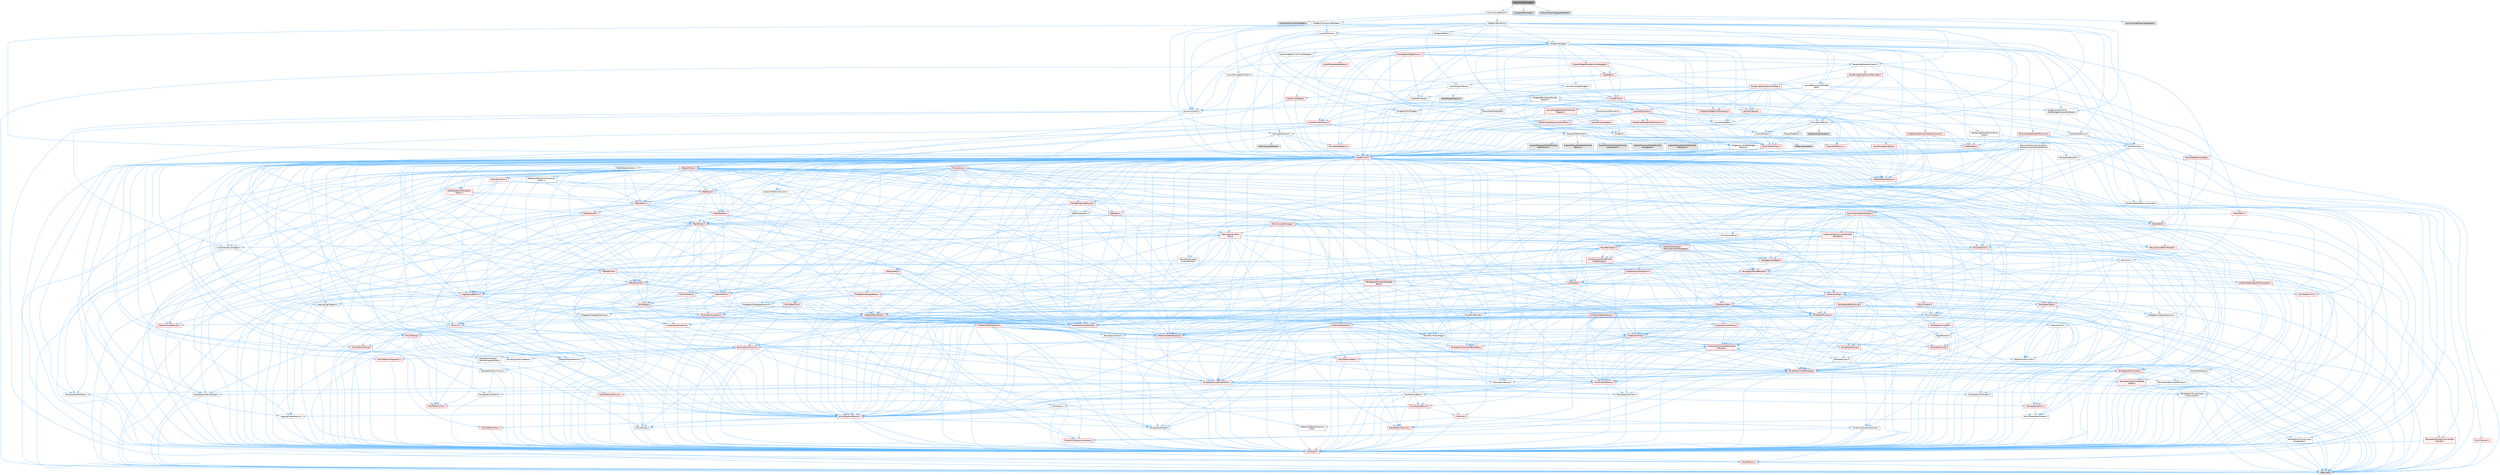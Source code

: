 digraph "CommonLazyImage.h"
{
 // INTERACTIVE_SVG=YES
 // LATEX_PDF_SIZE
  bgcolor="transparent";
  edge [fontname=Helvetica,fontsize=10,labelfontname=Helvetica,labelfontsize=10];
  node [fontname=Helvetica,fontsize=10,shape=box,height=0.2,width=0.4];
  Node1 [id="Node000001",label="CommonLazyImage.h",height=0.2,width=0.4,color="gray40", fillcolor="grey60", style="filled", fontcolor="black",tooltip=" "];
  Node1 -> Node2 [id="edge1_Node000001_Node000002",color="steelblue1",style="solid",tooltip=" "];
  Node2 [id="Node000002",label="CommonLoadGuard.h",height=0.2,width=0.4,color="grey40", fillcolor="white", style="filled",URL="$d1/da1/CommonLoadGuard_8h.html",tooltip=" "];
  Node2 -> Node3 [id="edge2_Node000002_Node000003",color="steelblue1",style="solid",tooltip=" "];
  Node3 [id="Node000003",label="Components/ContentWidget.h",height=0.2,width=0.4,color="grey60", fillcolor="#E0E0E0", style="filled",tooltip=" "];
  Node2 -> Node4 [id="edge3_Node000002_Node000004",color="steelblue1",style="solid",tooltip=" "];
  Node4 [id="Node000004",label="Widgets/Accessibility\l/SlateWidgetAccessibleTypes.h",height=0.2,width=0.4,color="grey40", fillcolor="white", style="filled",URL="$d2/dbd/SlateWidgetAccessibleTypes_8h.html",tooltip=" "];
  Node4 -> Node5 [id="edge4_Node000004_Node000005",color="steelblue1",style="solid",tooltip=" "];
  Node5 [id="Node000005",label="GenericPlatform/Accessibility\l/GenericAccessibleInterfaces.h",height=0.2,width=0.4,color="grey40", fillcolor="white", style="filled",URL="$d9/dbb/GenericAccessibleInterfaces_8h.html",tooltip=" "];
  Node5 -> Node6 [id="edge5_Node000005_Node000006",color="steelblue1",style="solid",tooltip=" "];
  Node6 [id="Node000006",label="Async/TaskGraphInterfaces.h",height=0.2,width=0.4,color="red", fillcolor="#FFF0F0", style="filled",URL="$d2/d4c/TaskGraphInterfaces_8h.html",tooltip=" "];
  Node6 -> Node7 [id="edge6_Node000006_Node000007",color="steelblue1",style="solid",tooltip=" "];
  Node7 [id="Node000007",label="CoreTypes.h",height=0.2,width=0.4,color="red", fillcolor="#FFF0F0", style="filled",URL="$dc/dec/CoreTypes_8h.html",tooltip=" "];
  Node7 -> Node8 [id="edge7_Node000007_Node000008",color="steelblue1",style="solid",tooltip=" "];
  Node8 [id="Node000008",label="HAL/Platform.h",height=0.2,width=0.4,color="red", fillcolor="#FFF0F0", style="filled",URL="$d9/dd0/Platform_8h.html",tooltip=" "];
  Node8 -> Node11 [id="edge8_Node000008_Node000011",color="steelblue1",style="solid",tooltip=" "];
  Node11 [id="Node000011",label="type_traits",height=0.2,width=0.4,color="grey60", fillcolor="#E0E0E0", style="filled",tooltip=" "];
  Node6 -> Node21 [id="edge9_Node000006_Node000021",color="steelblue1",style="solid",tooltip=" "];
  Node21 [id="Node000021",label="Misc/AssertionMacros.h",height=0.2,width=0.4,color="red", fillcolor="#FFF0F0", style="filled",URL="$d0/dfa/AssertionMacros_8h.html",tooltip=" "];
  Node21 -> Node7 [id="edge10_Node000021_Node000007",color="steelblue1",style="solid",tooltip=" "];
  Node21 -> Node8 [id="edge11_Node000021_Node000008",color="steelblue1",style="solid",tooltip=" "];
  Node21 -> Node22 [id="edge12_Node000021_Node000022",color="steelblue1",style="solid",tooltip=" "];
  Node22 [id="Node000022",label="HAL/PlatformMisc.h",height=0.2,width=0.4,color="red", fillcolor="#FFF0F0", style="filled",URL="$d0/df5/PlatformMisc_8h.html",tooltip=" "];
  Node22 -> Node7 [id="edge13_Node000022_Node000007",color="steelblue1",style="solid",tooltip=" "];
  Node21 -> Node58 [id="edge14_Node000021_Node000058",color="steelblue1",style="solid",tooltip=" "];
  Node58 [id="Node000058",label="Templates/EnableIf.h",height=0.2,width=0.4,color="grey40", fillcolor="white", style="filled",URL="$d7/d60/EnableIf_8h.html",tooltip=" "];
  Node58 -> Node7 [id="edge15_Node000058_Node000007",color="steelblue1",style="solid",tooltip=" "];
  Node21 -> Node64 [id="edge16_Node000021_Node000064",color="steelblue1",style="solid",tooltip=" "];
  Node64 [id="Node000064",label="Misc/VarArgs.h",height=0.2,width=0.4,color="grey40", fillcolor="white", style="filled",URL="$d5/d6f/VarArgs_8h.html",tooltip=" "];
  Node64 -> Node7 [id="edge17_Node000064_Node000007",color="steelblue1",style="solid",tooltip=" "];
  Node6 -> Node72 [id="edge18_Node000006_Node000072",color="steelblue1",style="solid",tooltip=" "];
  Node72 [id="Node000072",label="Containers/ContainerAllocation\lPolicies.h",height=0.2,width=0.4,color="red", fillcolor="#FFF0F0", style="filled",URL="$d7/dff/ContainerAllocationPolicies_8h.html",tooltip=" "];
  Node72 -> Node7 [id="edge19_Node000072_Node000007",color="steelblue1",style="solid",tooltip=" "];
  Node72 -> Node72 [id="edge20_Node000072_Node000072",color="steelblue1",style="solid",tooltip=" "];
  Node72 -> Node74 [id="edge21_Node000072_Node000074",color="steelblue1",style="solid",tooltip=" "];
  Node74 [id="Node000074",label="HAL/PlatformMath.h",height=0.2,width=0.4,color="red", fillcolor="#FFF0F0", style="filled",URL="$dc/d53/PlatformMath_8h.html",tooltip=" "];
  Node74 -> Node7 [id="edge22_Node000074_Node000007",color="steelblue1",style="solid",tooltip=" "];
  Node72 -> Node93 [id="edge23_Node000072_Node000093",color="steelblue1",style="solid",tooltip=" "];
  Node93 [id="Node000093",label="HAL/UnrealMemory.h",height=0.2,width=0.4,color="red", fillcolor="#FFF0F0", style="filled",URL="$d9/d96/UnrealMemory_8h.html",tooltip=" "];
  Node93 -> Node7 [id="edge24_Node000093_Node000007",color="steelblue1",style="solid",tooltip=" "];
  Node93 -> Node97 [id="edge25_Node000093_Node000097",color="steelblue1",style="solid",tooltip=" "];
  Node97 [id="Node000097",label="HAL/MemoryBase.h",height=0.2,width=0.4,color="grey40", fillcolor="white", style="filled",URL="$d6/d9f/MemoryBase_8h.html",tooltip=" "];
  Node97 -> Node7 [id="edge26_Node000097_Node000007",color="steelblue1",style="solid",tooltip=" "];
  Node97 -> Node51 [id="edge27_Node000097_Node000051",color="steelblue1",style="solid",tooltip=" "];
  Node51 [id="Node000051",label="HAL/PlatformAtomics.h",height=0.2,width=0.4,color="red", fillcolor="#FFF0F0", style="filled",URL="$d3/d36/PlatformAtomics_8h.html",tooltip=" "];
  Node51 -> Node7 [id="edge28_Node000051_Node000007",color="steelblue1",style="solid",tooltip=" "];
  Node97 -> Node34 [id="edge29_Node000097_Node000034",color="steelblue1",style="solid",tooltip=" "];
  Node34 [id="Node000034",label="HAL/PlatformCrt.h",height=0.2,width=0.4,color="red", fillcolor="#FFF0F0", style="filled",URL="$d8/d75/PlatformCrt_8h.html",tooltip=" "];
  Node97 -> Node98 [id="edge30_Node000097_Node000098",color="steelblue1",style="solid",tooltip=" "];
  Node98 [id="Node000098",label="Misc/Exec.h",height=0.2,width=0.4,color="grey40", fillcolor="white", style="filled",URL="$de/ddb/Exec_8h.html",tooltip=" "];
  Node98 -> Node7 [id="edge31_Node000098_Node000007",color="steelblue1",style="solid",tooltip=" "];
  Node98 -> Node21 [id="edge32_Node000098_Node000021",color="steelblue1",style="solid",tooltip=" "];
  Node97 -> Node99 [id="edge33_Node000097_Node000099",color="steelblue1",style="solid",tooltip=" "];
  Node99 [id="Node000099",label="Misc/OutputDevice.h",height=0.2,width=0.4,color="red", fillcolor="#FFF0F0", style="filled",URL="$d7/d32/OutputDevice_8h.html",tooltip=" "];
  Node99 -> Node29 [id="edge34_Node000099_Node000029",color="steelblue1",style="solid",tooltip=" "];
  Node29 [id="Node000029",label="CoreFwd.h",height=0.2,width=0.4,color="red", fillcolor="#FFF0F0", style="filled",URL="$d1/d1e/CoreFwd_8h.html",tooltip=" "];
  Node29 -> Node7 [id="edge35_Node000029_Node000007",color="steelblue1",style="solid",tooltip=" "];
  Node29 -> Node30 [id="edge36_Node000029_Node000030",color="steelblue1",style="solid",tooltip=" "];
  Node30 [id="Node000030",label="Containers/ContainersFwd.h",height=0.2,width=0.4,color="grey40", fillcolor="white", style="filled",URL="$d4/d0a/ContainersFwd_8h.html",tooltip=" "];
  Node30 -> Node8 [id="edge37_Node000030_Node000008",color="steelblue1",style="solid",tooltip=" "];
  Node30 -> Node7 [id="edge38_Node000030_Node000007",color="steelblue1",style="solid",tooltip=" "];
  Node30 -> Node27 [id="edge39_Node000030_Node000027",color="steelblue1",style="solid",tooltip=" "];
  Node27 [id="Node000027",label="Traits/IsContiguousContainer.h",height=0.2,width=0.4,color="red", fillcolor="#FFF0F0", style="filled",URL="$d5/d3c/IsContiguousContainer_8h.html",tooltip=" "];
  Node27 -> Node7 [id="edge40_Node000027_Node000007",color="steelblue1",style="solid",tooltip=" "];
  Node29 -> Node32 [id="edge41_Node000029_Node000032",color="steelblue1",style="solid",tooltip=" "];
  Node32 [id="Node000032",label="UObject/UObjectHierarchy\lFwd.h",height=0.2,width=0.4,color="grey40", fillcolor="white", style="filled",URL="$d3/d13/UObjectHierarchyFwd_8h.html",tooltip=" "];
  Node99 -> Node7 [id="edge42_Node000099_Node000007",color="steelblue1",style="solid",tooltip=" "];
  Node99 -> Node100 [id="edge43_Node000099_Node000100",color="steelblue1",style="solid",tooltip=" "];
  Node100 [id="Node000100",label="Logging/LogVerbosity.h",height=0.2,width=0.4,color="grey40", fillcolor="white", style="filled",URL="$d2/d8f/LogVerbosity_8h.html",tooltip=" "];
  Node100 -> Node7 [id="edge44_Node000100_Node000007",color="steelblue1",style="solid",tooltip=" "];
  Node99 -> Node64 [id="edge45_Node000099_Node000064",color="steelblue1",style="solid",tooltip=" "];
  Node97 -> Node101 [id="edge46_Node000097_Node000101",color="steelblue1",style="solid",tooltip=" "];
  Node101 [id="Node000101",label="Templates/Atomic.h",height=0.2,width=0.4,color="red", fillcolor="#FFF0F0", style="filled",URL="$d3/d91/Atomic_8h.html",tooltip=" "];
  Node101 -> Node102 [id="edge47_Node000101_Node000102",color="steelblue1",style="solid",tooltip=" "];
  Node102 [id="Node000102",label="HAL/ThreadSafeCounter.h",height=0.2,width=0.4,color="grey40", fillcolor="white", style="filled",URL="$dc/dc9/ThreadSafeCounter_8h.html",tooltip=" "];
  Node102 -> Node7 [id="edge48_Node000102_Node000007",color="steelblue1",style="solid",tooltip=" "];
  Node102 -> Node51 [id="edge49_Node000102_Node000051",color="steelblue1",style="solid",tooltip=" "];
  Node93 -> Node107 [id="edge50_Node000093_Node000107",color="steelblue1",style="solid",tooltip=" "];
  Node107 [id="Node000107",label="HAL/PlatformMemory.h",height=0.2,width=0.4,color="red", fillcolor="#FFF0F0", style="filled",URL="$de/d68/PlatformMemory_8h.html",tooltip=" "];
  Node107 -> Node7 [id="edge51_Node000107_Node000007",color="steelblue1",style="solid",tooltip=" "];
  Node93 -> Node81 [id="edge52_Node000093_Node000081",color="steelblue1",style="solid",tooltip=" "];
  Node81 [id="Node000081",label="Templates/IsPointer.h",height=0.2,width=0.4,color="grey40", fillcolor="white", style="filled",URL="$d7/d05/IsPointer_8h.html",tooltip=" "];
  Node81 -> Node7 [id="edge53_Node000081_Node000007",color="steelblue1",style="solid",tooltip=" "];
  Node72 -> Node44 [id="edge54_Node000072_Node000044",color="steelblue1",style="solid",tooltip=" "];
  Node44 [id="Node000044",label="Math/NumericLimits.h",height=0.2,width=0.4,color="grey40", fillcolor="white", style="filled",URL="$df/d1b/NumericLimits_8h.html",tooltip=" "];
  Node44 -> Node7 [id="edge55_Node000044_Node000007",color="steelblue1",style="solid",tooltip=" "];
  Node72 -> Node21 [id="edge56_Node000072_Node000021",color="steelblue1",style="solid",tooltip=" "];
  Node72 -> Node111 [id="edge57_Node000072_Node000111",color="steelblue1",style="solid",tooltip=" "];
  Node111 [id="Node000111",label="Templates/MemoryOps.h",height=0.2,width=0.4,color="red", fillcolor="#FFF0F0", style="filled",URL="$db/dea/MemoryOps_8h.html",tooltip=" "];
  Node111 -> Node7 [id="edge58_Node000111_Node000007",color="steelblue1",style="solid",tooltip=" "];
  Node111 -> Node93 [id="edge59_Node000111_Node000093",color="steelblue1",style="solid",tooltip=" "];
  Node111 -> Node105 [id="edge60_Node000111_Node000105",color="steelblue1",style="solid",tooltip=" "];
  Node105 [id="Node000105",label="Templates/IsTriviallyCopy\lAssignable.h",height=0.2,width=0.4,color="grey40", fillcolor="white", style="filled",URL="$d2/df2/IsTriviallyCopyAssignable_8h.html",tooltip=" "];
  Node105 -> Node7 [id="edge61_Node000105_Node000007",color="steelblue1",style="solid",tooltip=" "];
  Node105 -> Node11 [id="edge62_Node000105_Node000011",color="steelblue1",style="solid",tooltip=" "];
  Node111 -> Node86 [id="edge63_Node000111_Node000086",color="steelblue1",style="solid",tooltip=" "];
  Node86 [id="Node000086",label="Templates/IsTriviallyCopy\lConstructible.h",height=0.2,width=0.4,color="grey40", fillcolor="white", style="filled",URL="$d3/d78/IsTriviallyCopyConstructible_8h.html",tooltip=" "];
  Node86 -> Node7 [id="edge64_Node000086_Node000007",color="steelblue1",style="solid",tooltip=" "];
  Node86 -> Node11 [id="edge65_Node000086_Node000011",color="steelblue1",style="solid",tooltip=" "];
  Node111 -> Node80 [id="edge66_Node000111_Node000080",color="steelblue1",style="solid",tooltip=" "];
  Node80 [id="Node000080",label="Templates/UnrealTypeTraits.h",height=0.2,width=0.4,color="red", fillcolor="#FFF0F0", style="filled",URL="$d2/d2d/UnrealTypeTraits_8h.html",tooltip=" "];
  Node80 -> Node7 [id="edge67_Node000080_Node000007",color="steelblue1",style="solid",tooltip=" "];
  Node80 -> Node81 [id="edge68_Node000080_Node000081",color="steelblue1",style="solid",tooltip=" "];
  Node80 -> Node21 [id="edge69_Node000080_Node000021",color="steelblue1",style="solid",tooltip=" "];
  Node80 -> Node76 [id="edge70_Node000080_Node000076",color="steelblue1",style="solid",tooltip=" "];
  Node76 [id="Node000076",label="Templates/AndOrNot.h",height=0.2,width=0.4,color="grey40", fillcolor="white", style="filled",URL="$db/d0a/AndOrNot_8h.html",tooltip=" "];
  Node76 -> Node7 [id="edge71_Node000076_Node000007",color="steelblue1",style="solid",tooltip=" "];
  Node80 -> Node58 [id="edge72_Node000080_Node000058",color="steelblue1",style="solid",tooltip=" "];
  Node80 -> Node82 [id="edge73_Node000080_Node000082",color="steelblue1",style="solid",tooltip=" "];
  Node82 [id="Node000082",label="Templates/IsArithmetic.h",height=0.2,width=0.4,color="grey40", fillcolor="white", style="filled",URL="$d2/d5d/IsArithmetic_8h.html",tooltip=" "];
  Node82 -> Node7 [id="edge74_Node000082_Node000007",color="steelblue1",style="solid",tooltip=" "];
  Node80 -> Node84 [id="edge75_Node000080_Node000084",color="steelblue1",style="solid",tooltip=" "];
  Node84 [id="Node000084",label="Templates/IsPODType.h",height=0.2,width=0.4,color="grey40", fillcolor="white", style="filled",URL="$d7/db1/IsPODType_8h.html",tooltip=" "];
  Node84 -> Node7 [id="edge76_Node000084_Node000007",color="steelblue1",style="solid",tooltip=" "];
  Node80 -> Node85 [id="edge77_Node000080_Node000085",color="steelblue1",style="solid",tooltip=" "];
  Node85 [id="Node000085",label="Templates/IsUECoreType.h",height=0.2,width=0.4,color="grey40", fillcolor="white", style="filled",URL="$d1/db8/IsUECoreType_8h.html",tooltip=" "];
  Node85 -> Node7 [id="edge78_Node000085_Node000007",color="steelblue1",style="solid",tooltip=" "];
  Node85 -> Node11 [id="edge79_Node000085_Node000011",color="steelblue1",style="solid",tooltip=" "];
  Node80 -> Node86 [id="edge80_Node000080_Node000086",color="steelblue1",style="solid",tooltip=" "];
  Node111 -> Node11 [id="edge81_Node000111_Node000011",color="steelblue1",style="solid",tooltip=" "];
  Node72 -> Node90 [id="edge82_Node000072_Node000090",color="steelblue1",style="solid",tooltip=" "];
  Node90 [id="Node000090",label="Templates/TypeCompatible\lBytes.h",height=0.2,width=0.4,color="red", fillcolor="#FFF0F0", style="filled",URL="$df/d0a/TypeCompatibleBytes_8h.html",tooltip=" "];
  Node90 -> Node7 [id="edge83_Node000090_Node000007",color="steelblue1",style="solid",tooltip=" "];
  Node90 -> Node11 [id="edge84_Node000090_Node000011",color="steelblue1",style="solid",tooltip=" "];
  Node72 -> Node11 [id="edge85_Node000072_Node000011",color="steelblue1",style="solid",tooltip=" "];
  Node6 -> Node113 [id="edge86_Node000006_Node000113",color="steelblue1",style="solid",tooltip=" "];
  Node113 [id="Node000113",label="Containers/Array.h",height=0.2,width=0.4,color="red", fillcolor="#FFF0F0", style="filled",URL="$df/dd0/Array_8h.html",tooltip=" "];
  Node113 -> Node7 [id="edge87_Node000113_Node000007",color="steelblue1",style="solid",tooltip=" "];
  Node113 -> Node21 [id="edge88_Node000113_Node000021",color="steelblue1",style="solid",tooltip=" "];
  Node113 -> Node93 [id="edge89_Node000113_Node000093",color="steelblue1",style="solid",tooltip=" "];
  Node113 -> Node80 [id="edge90_Node000113_Node000080",color="steelblue1",style="solid",tooltip=" "];
  Node113 -> Node118 [id="edge91_Node000113_Node000118",color="steelblue1",style="solid",tooltip=" "];
  Node118 [id="Node000118",label="Templates/UnrealTemplate.h",height=0.2,width=0.4,color="red", fillcolor="#FFF0F0", style="filled",URL="$d4/d24/UnrealTemplate_8h.html",tooltip=" "];
  Node118 -> Node7 [id="edge92_Node000118_Node000007",color="steelblue1",style="solid",tooltip=" "];
  Node118 -> Node81 [id="edge93_Node000118_Node000081",color="steelblue1",style="solid",tooltip=" "];
  Node118 -> Node93 [id="edge94_Node000118_Node000093",color="steelblue1",style="solid",tooltip=" "];
  Node118 -> Node80 [id="edge95_Node000118_Node000080",color="steelblue1",style="solid",tooltip=" "];
  Node118 -> Node78 [id="edge96_Node000118_Node000078",color="steelblue1",style="solid",tooltip=" "];
  Node78 [id="Node000078",label="Templates/RemoveReference.h",height=0.2,width=0.4,color="grey40", fillcolor="white", style="filled",URL="$da/dbe/RemoveReference_8h.html",tooltip=" "];
  Node78 -> Node7 [id="edge97_Node000078_Node000007",color="steelblue1",style="solid",tooltip=" "];
  Node118 -> Node90 [id="edge98_Node000118_Node000090",color="steelblue1",style="solid",tooltip=" "];
  Node118 -> Node67 [id="edge99_Node000118_Node000067",color="steelblue1",style="solid",tooltip=" "];
  Node67 [id="Node000067",label="Templates/Identity.h",height=0.2,width=0.4,color="grey40", fillcolor="white", style="filled",URL="$d0/dd5/Identity_8h.html",tooltip=" "];
  Node118 -> Node27 [id="edge100_Node000118_Node000027",color="steelblue1",style="solid",tooltip=" "];
  Node118 -> Node11 [id="edge101_Node000118_Node000011",color="steelblue1",style="solid",tooltip=" "];
  Node113 -> Node72 [id="edge102_Node000113_Node000072",color="steelblue1",style="solid",tooltip=" "];
  Node113 -> Node123 [id="edge103_Node000113_Node000123",color="steelblue1",style="solid",tooltip=" "];
  Node123 [id="Node000123",label="Serialization/Archive.h",height=0.2,width=0.4,color="red", fillcolor="#FFF0F0", style="filled",URL="$d7/d3b/Archive_8h.html",tooltip=" "];
  Node123 -> Node29 [id="edge104_Node000123_Node000029",color="steelblue1",style="solid",tooltip=" "];
  Node123 -> Node7 [id="edge105_Node000123_Node000007",color="steelblue1",style="solid",tooltip=" "];
  Node123 -> Node124 [id="edge106_Node000123_Node000124",color="steelblue1",style="solid",tooltip=" "];
  Node124 [id="Node000124",label="HAL/PlatformProperties.h",height=0.2,width=0.4,color="red", fillcolor="#FFF0F0", style="filled",URL="$d9/db0/PlatformProperties_8h.html",tooltip=" "];
  Node124 -> Node7 [id="edge107_Node000124_Node000007",color="steelblue1",style="solid",tooltip=" "];
  Node123 -> Node127 [id="edge108_Node000123_Node000127",color="steelblue1",style="solid",tooltip=" "];
  Node127 [id="Node000127",label="Internationalization\l/TextNamespaceFwd.h",height=0.2,width=0.4,color="grey40", fillcolor="white", style="filled",URL="$d8/d97/TextNamespaceFwd_8h.html",tooltip=" "];
  Node127 -> Node7 [id="edge109_Node000127_Node000007",color="steelblue1",style="solid",tooltip=" "];
  Node123 -> Node21 [id="edge110_Node000123_Node000021",color="steelblue1",style="solid",tooltip=" "];
  Node123 -> Node128 [id="edge111_Node000123_Node000128",color="steelblue1",style="solid",tooltip=" "];
  Node128 [id="Node000128",label="Misc/EngineVersionBase.h",height=0.2,width=0.4,color="grey40", fillcolor="white", style="filled",URL="$d5/d2b/EngineVersionBase_8h.html",tooltip=" "];
  Node128 -> Node7 [id="edge112_Node000128_Node000007",color="steelblue1",style="solid",tooltip=" "];
  Node123 -> Node64 [id="edge113_Node000123_Node000064",color="steelblue1",style="solid",tooltip=" "];
  Node123 -> Node58 [id="edge114_Node000123_Node000058",color="steelblue1",style="solid",tooltip=" "];
  Node123 -> Node131 [id="edge115_Node000123_Node000131",color="steelblue1",style="solid",tooltip=" "];
  Node131 [id="Node000131",label="Templates/IsEnumClass.h",height=0.2,width=0.4,color="grey40", fillcolor="white", style="filled",URL="$d7/d15/IsEnumClass_8h.html",tooltip=" "];
  Node131 -> Node7 [id="edge116_Node000131_Node000007",color="steelblue1",style="solid",tooltip=" "];
  Node131 -> Node76 [id="edge117_Node000131_Node000076",color="steelblue1",style="solid",tooltip=" "];
  Node123 -> Node118 [id="edge118_Node000123_Node000118",color="steelblue1",style="solid",tooltip=" "];
  Node123 -> Node132 [id="edge119_Node000123_Node000132",color="steelblue1",style="solid",tooltip=" "];
  Node132 [id="Node000132",label="UObject/ObjectVersion.h",height=0.2,width=0.4,color="grey40", fillcolor="white", style="filled",URL="$da/d63/ObjectVersion_8h.html",tooltip=" "];
  Node132 -> Node7 [id="edge120_Node000132_Node000007",color="steelblue1",style="solid",tooltip=" "];
  Node113 -> Node149 [id="edge121_Node000113_Node000149",color="steelblue1",style="solid",tooltip=" "];
  Node149 [id="Node000149",label="Templates/Invoke.h",height=0.2,width=0.4,color="red", fillcolor="#FFF0F0", style="filled",URL="$d7/deb/Invoke_8h.html",tooltip=" "];
  Node149 -> Node7 [id="edge122_Node000149_Node000007",color="steelblue1",style="solid",tooltip=" "];
  Node149 -> Node118 [id="edge123_Node000149_Node000118",color="steelblue1",style="solid",tooltip=" "];
  Node149 -> Node11 [id="edge124_Node000149_Node000011",color="steelblue1",style="solid",tooltip=" "];
  Node113 -> Node154 [id="edge125_Node000113_Node000154",color="steelblue1",style="solid",tooltip=" "];
  Node154 [id="Node000154",label="Templates/Less.h",height=0.2,width=0.4,color="grey40", fillcolor="white", style="filled",URL="$de/dc8/Less_8h.html",tooltip=" "];
  Node154 -> Node7 [id="edge126_Node000154_Node000007",color="steelblue1",style="solid",tooltip=" "];
  Node154 -> Node118 [id="edge127_Node000154_Node000118",color="steelblue1",style="solid",tooltip=" "];
  Node113 -> Node162 [id="edge128_Node000113_Node000162",color="steelblue1",style="solid",tooltip=" "];
  Node162 [id="Node000162",label="Templates/Sorting.h",height=0.2,width=0.4,color="red", fillcolor="#FFF0F0", style="filled",URL="$d3/d9e/Sorting_8h.html",tooltip=" "];
  Node162 -> Node7 [id="edge129_Node000162_Node000007",color="steelblue1",style="solid",tooltip=" "];
  Node162 -> Node74 [id="edge130_Node000162_Node000074",color="steelblue1",style="solid",tooltip=" "];
  Node162 -> Node154 [id="edge131_Node000162_Node000154",color="steelblue1",style="solid",tooltip=" "];
  Node113 -> Node166 [id="edge132_Node000113_Node000166",color="steelblue1",style="solid",tooltip=" "];
  Node166 [id="Node000166",label="Templates/AlignmentTemplates.h",height=0.2,width=0.4,color="red", fillcolor="#FFF0F0", style="filled",URL="$dd/d32/AlignmentTemplates_8h.html",tooltip=" "];
  Node166 -> Node7 [id="edge133_Node000166_Node000007",color="steelblue1",style="solid",tooltip=" "];
  Node166 -> Node81 [id="edge134_Node000166_Node000081",color="steelblue1",style="solid",tooltip=" "];
  Node113 -> Node11 [id="edge135_Node000113_Node000011",color="steelblue1",style="solid",tooltip=" "];
  Node6 -> Node167 [id="edge136_Node000006_Node000167",color="steelblue1",style="solid",tooltip=" "];
  Node167 [id="Node000167",label="Containers/UnrealString.h",height=0.2,width=0.4,color="red", fillcolor="#FFF0F0", style="filled",URL="$d5/dba/UnrealString_8h.html",tooltip=" "];
  Node6 -> Node171 [id="edge137_Node000006_Node000171",color="steelblue1",style="solid",tooltip=" "];
  Node171 [id="Node000171",label="Templates/Function.h",height=0.2,width=0.4,color="red", fillcolor="#FFF0F0", style="filled",URL="$df/df5/Function_8h.html",tooltip=" "];
  Node171 -> Node7 [id="edge138_Node000171_Node000007",color="steelblue1",style="solid",tooltip=" "];
  Node171 -> Node21 [id="edge139_Node000171_Node000021",color="steelblue1",style="solid",tooltip=" "];
  Node171 -> Node93 [id="edge140_Node000171_Node000093",color="steelblue1",style="solid",tooltip=" "];
  Node171 -> Node80 [id="edge141_Node000171_Node000080",color="steelblue1",style="solid",tooltip=" "];
  Node171 -> Node149 [id="edge142_Node000171_Node000149",color="steelblue1",style="solid",tooltip=" "];
  Node171 -> Node118 [id="edge143_Node000171_Node000118",color="steelblue1",style="solid",tooltip=" "];
  Node171 -> Node165 [id="edge144_Node000171_Node000165",color="steelblue1",style="solid",tooltip=" "];
  Node165 [id="Node000165",label="Math/UnrealMathUtility.h",height=0.2,width=0.4,color="red", fillcolor="#FFF0F0", style="filled",URL="$db/db8/UnrealMathUtility_8h.html",tooltip=" "];
  Node165 -> Node7 [id="edge145_Node000165_Node000007",color="steelblue1",style="solid",tooltip=" "];
  Node165 -> Node21 [id="edge146_Node000165_Node000021",color="steelblue1",style="solid",tooltip=" "];
  Node165 -> Node74 [id="edge147_Node000165_Node000074",color="steelblue1",style="solid",tooltip=" "];
  Node165 -> Node67 [id="edge148_Node000165_Node000067",color="steelblue1",style="solid",tooltip=" "];
  Node171 -> Node11 [id="edge149_Node000171_Node000011",color="steelblue1",style="solid",tooltip=" "];
  Node6 -> Node173 [id="edge150_Node000006_Node000173",color="steelblue1",style="solid",tooltip=" "];
  Node173 [id="Node000173",label="Delegates/Delegate.h",height=0.2,width=0.4,color="red", fillcolor="#FFF0F0", style="filled",URL="$d4/d80/Delegate_8h.html",tooltip=" "];
  Node173 -> Node7 [id="edge151_Node000173_Node000007",color="steelblue1",style="solid",tooltip=" "];
  Node173 -> Node21 [id="edge152_Node000173_Node000021",color="steelblue1",style="solid",tooltip=" "];
  Node173 -> Node174 [id="edge153_Node000173_Node000174",color="steelblue1",style="solid",tooltip=" "];
  Node174 [id="Node000174",label="UObject/NameTypes.h",height=0.2,width=0.4,color="red", fillcolor="#FFF0F0", style="filled",URL="$d6/d35/NameTypes_8h.html",tooltip=" "];
  Node174 -> Node7 [id="edge154_Node000174_Node000007",color="steelblue1",style="solid",tooltip=" "];
  Node174 -> Node21 [id="edge155_Node000174_Node000021",color="steelblue1",style="solid",tooltip=" "];
  Node174 -> Node93 [id="edge156_Node000174_Node000093",color="steelblue1",style="solid",tooltip=" "];
  Node174 -> Node80 [id="edge157_Node000174_Node000080",color="steelblue1",style="solid",tooltip=" "];
  Node174 -> Node118 [id="edge158_Node000174_Node000118",color="steelblue1",style="solid",tooltip=" "];
  Node174 -> Node167 [id="edge159_Node000174_Node000167",color="steelblue1",style="solid",tooltip=" "];
  Node174 -> Node178 [id="edge160_Node000174_Node000178",color="steelblue1",style="solid",tooltip=" "];
  Node178 [id="Node000178",label="Containers/StringConv.h",height=0.2,width=0.4,color="red", fillcolor="#FFF0F0", style="filled",URL="$d3/ddf/StringConv_8h.html",tooltip=" "];
  Node178 -> Node7 [id="edge161_Node000178_Node000007",color="steelblue1",style="solid",tooltip=" "];
  Node178 -> Node21 [id="edge162_Node000178_Node000021",color="steelblue1",style="solid",tooltip=" "];
  Node178 -> Node72 [id="edge163_Node000178_Node000072",color="steelblue1",style="solid",tooltip=" "];
  Node178 -> Node113 [id="edge164_Node000178_Node000113",color="steelblue1",style="solid",tooltip=" "];
  Node178 -> Node140 [id="edge165_Node000178_Node000140",color="steelblue1",style="solid",tooltip=" "];
  Node140 [id="Node000140",label="Misc/CString.h",height=0.2,width=0.4,color="red", fillcolor="#FFF0F0", style="filled",URL="$d2/d49/CString_8h.html",tooltip=" "];
  Node140 -> Node7 [id="edge166_Node000140_Node000007",color="steelblue1",style="solid",tooltip=" "];
  Node140 -> Node34 [id="edge167_Node000140_Node000034",color="steelblue1",style="solid",tooltip=" "];
  Node140 -> Node95 [id="edge168_Node000140_Node000095",color="steelblue1",style="solid",tooltip=" "];
  Node95 [id="Node000095",label="HAL/PlatformString.h",height=0.2,width=0.4,color="red", fillcolor="#FFF0F0", style="filled",URL="$db/db5/PlatformString_8h.html",tooltip=" "];
  Node95 -> Node7 [id="edge169_Node000095_Node000007",color="steelblue1",style="solid",tooltip=" "];
  Node140 -> Node21 [id="edge170_Node000140_Node000021",color="steelblue1",style="solid",tooltip=" "];
  Node140 -> Node64 [id="edge171_Node000140_Node000064",color="steelblue1",style="solid",tooltip=" "];
  Node178 -> Node179 [id="edge172_Node000178_Node000179",color="steelblue1",style="solid",tooltip=" "];
  Node179 [id="Node000179",label="Templates/IsArray.h",height=0.2,width=0.4,color="grey40", fillcolor="white", style="filled",URL="$d8/d8d/IsArray_8h.html",tooltip=" "];
  Node179 -> Node7 [id="edge173_Node000179_Node000007",color="steelblue1",style="solid",tooltip=" "];
  Node178 -> Node118 [id="edge174_Node000178_Node000118",color="steelblue1",style="solid",tooltip=" "];
  Node178 -> Node80 [id="edge175_Node000178_Node000080",color="steelblue1",style="solid",tooltip=" "];
  Node178 -> Node27 [id="edge176_Node000178_Node000027",color="steelblue1",style="solid",tooltip=" "];
  Node178 -> Node11 [id="edge177_Node000178_Node000011",color="steelblue1",style="solid",tooltip=" "];
  Node174 -> Node24 [id="edge178_Node000174_Node000024",color="steelblue1",style="solid",tooltip=" "];
  Node24 [id="Node000024",label="Containers/StringFwd.h",height=0.2,width=0.4,color="red", fillcolor="#FFF0F0", style="filled",URL="$df/d37/StringFwd_8h.html",tooltip=" "];
  Node24 -> Node7 [id="edge179_Node000024_Node000007",color="steelblue1",style="solid",tooltip=" "];
  Node24 -> Node27 [id="edge180_Node000024_Node000027",color="steelblue1",style="solid",tooltip=" "];
  Node174 -> Node180 [id="edge181_Node000174_Node000180",color="steelblue1",style="solid",tooltip=" "];
  Node180 [id="Node000180",label="UObject/UnrealNames.h",height=0.2,width=0.4,color="red", fillcolor="#FFF0F0", style="filled",URL="$d8/db1/UnrealNames_8h.html",tooltip=" "];
  Node180 -> Node7 [id="edge182_Node000180_Node000007",color="steelblue1",style="solid",tooltip=" "];
  Node174 -> Node101 [id="edge183_Node000174_Node000101",color="steelblue1",style="solid",tooltip=" "];
  Node173 -> Node188 [id="edge184_Node000173_Node000188",color="steelblue1",style="solid",tooltip=" "];
  Node188 [id="Node000188",label="Templates/SharedPointer.h",height=0.2,width=0.4,color="red", fillcolor="#FFF0F0", style="filled",URL="$d2/d17/SharedPointer_8h.html",tooltip=" "];
  Node188 -> Node7 [id="edge185_Node000188_Node000007",color="steelblue1",style="solid",tooltip=" "];
  Node188 -> Node189 [id="edge186_Node000188_Node000189",color="steelblue1",style="solid",tooltip=" "];
  Node189 [id="Node000189",label="Templates/PointerIsConvertible\lFromTo.h",height=0.2,width=0.4,color="red", fillcolor="#FFF0F0", style="filled",URL="$d6/d65/PointerIsConvertibleFromTo_8h.html",tooltip=" "];
  Node189 -> Node7 [id="edge187_Node000189_Node000007",color="steelblue1",style="solid",tooltip=" "];
  Node189 -> Node11 [id="edge188_Node000189_Node000011",color="steelblue1",style="solid",tooltip=" "];
  Node188 -> Node21 [id="edge189_Node000188_Node000021",color="steelblue1",style="solid",tooltip=" "];
  Node188 -> Node93 [id="edge190_Node000188_Node000093",color="steelblue1",style="solid",tooltip=" "];
  Node188 -> Node113 [id="edge191_Node000188_Node000113",color="steelblue1",style="solid",tooltip=" "];
  Node188 -> Node190 [id="edge192_Node000188_Node000190",color="steelblue1",style="solid",tooltip=" "];
  Node190 [id="Node000190",label="Containers/Map.h",height=0.2,width=0.4,color="red", fillcolor="#FFF0F0", style="filled",URL="$df/d79/Map_8h.html",tooltip=" "];
  Node190 -> Node7 [id="edge193_Node000190_Node000007",color="steelblue1",style="solid",tooltip=" "];
  Node190 -> Node191 [id="edge194_Node000190_Node000191",color="steelblue1",style="solid",tooltip=" "];
  Node191 [id="Node000191",label="Algo/Reverse.h",height=0.2,width=0.4,color="grey40", fillcolor="white", style="filled",URL="$d5/d93/Reverse_8h.html",tooltip=" "];
  Node191 -> Node7 [id="edge195_Node000191_Node000007",color="steelblue1",style="solid",tooltip=" "];
  Node191 -> Node118 [id="edge196_Node000191_Node000118",color="steelblue1",style="solid",tooltip=" "];
  Node190 -> Node192 [id="edge197_Node000190_Node000192",color="steelblue1",style="solid",tooltip=" "];
  Node192 [id="Node000192",label="Containers/Set.h",height=0.2,width=0.4,color="red", fillcolor="#FFF0F0", style="filled",URL="$d4/d45/Set_8h.html",tooltip=" "];
  Node192 -> Node72 [id="edge198_Node000192_Node000072",color="steelblue1",style="solid",tooltip=" "];
  Node192 -> Node194 [id="edge199_Node000192_Node000194",color="steelblue1",style="solid",tooltip=" "];
  Node194 [id="Node000194",label="Containers/SparseArray.h",height=0.2,width=0.4,color="red", fillcolor="#FFF0F0", style="filled",URL="$d5/dbf/SparseArray_8h.html",tooltip=" "];
  Node194 -> Node7 [id="edge200_Node000194_Node000007",color="steelblue1",style="solid",tooltip=" "];
  Node194 -> Node21 [id="edge201_Node000194_Node000021",color="steelblue1",style="solid",tooltip=" "];
  Node194 -> Node93 [id="edge202_Node000194_Node000093",color="steelblue1",style="solid",tooltip=" "];
  Node194 -> Node80 [id="edge203_Node000194_Node000080",color="steelblue1",style="solid",tooltip=" "];
  Node194 -> Node118 [id="edge204_Node000194_Node000118",color="steelblue1",style="solid",tooltip=" "];
  Node194 -> Node72 [id="edge205_Node000194_Node000072",color="steelblue1",style="solid",tooltip=" "];
  Node194 -> Node154 [id="edge206_Node000194_Node000154",color="steelblue1",style="solid",tooltip=" "];
  Node194 -> Node113 [id="edge207_Node000194_Node000113",color="steelblue1",style="solid",tooltip=" "];
  Node194 -> Node165 [id="edge208_Node000194_Node000165",color="steelblue1",style="solid",tooltip=" "];
  Node194 -> Node195 [id="edge209_Node000194_Node000195",color="steelblue1",style="solid",tooltip=" "];
  Node195 [id="Node000195",label="Containers/ScriptArray.h",height=0.2,width=0.4,color="red", fillcolor="#FFF0F0", style="filled",URL="$dc/daf/ScriptArray_8h.html",tooltip=" "];
  Node195 -> Node7 [id="edge210_Node000195_Node000007",color="steelblue1",style="solid",tooltip=" "];
  Node195 -> Node21 [id="edge211_Node000195_Node000021",color="steelblue1",style="solid",tooltip=" "];
  Node195 -> Node93 [id="edge212_Node000195_Node000093",color="steelblue1",style="solid",tooltip=" "];
  Node195 -> Node72 [id="edge213_Node000195_Node000072",color="steelblue1",style="solid",tooltip=" "];
  Node195 -> Node113 [id="edge214_Node000195_Node000113",color="steelblue1",style="solid",tooltip=" "];
  Node194 -> Node196 [id="edge215_Node000194_Node000196",color="steelblue1",style="solid",tooltip=" "];
  Node196 [id="Node000196",label="Containers/BitArray.h",height=0.2,width=0.4,color="red", fillcolor="#FFF0F0", style="filled",URL="$d1/de4/BitArray_8h.html",tooltip=" "];
  Node196 -> Node72 [id="edge216_Node000196_Node000072",color="steelblue1",style="solid",tooltip=" "];
  Node196 -> Node7 [id="edge217_Node000196_Node000007",color="steelblue1",style="solid",tooltip=" "];
  Node196 -> Node51 [id="edge218_Node000196_Node000051",color="steelblue1",style="solid",tooltip=" "];
  Node196 -> Node93 [id="edge219_Node000196_Node000093",color="steelblue1",style="solid",tooltip=" "];
  Node196 -> Node165 [id="edge220_Node000196_Node000165",color="steelblue1",style="solid",tooltip=" "];
  Node196 -> Node21 [id="edge221_Node000196_Node000021",color="steelblue1",style="solid",tooltip=" "];
  Node196 -> Node46 [id="edge222_Node000196_Node000046",color="steelblue1",style="solid",tooltip=" "];
  Node46 [id="Node000046",label="Misc/EnumClassFlags.h",height=0.2,width=0.4,color="grey40", fillcolor="white", style="filled",URL="$d8/de7/EnumClassFlags_8h.html",tooltip=" "];
  Node196 -> Node123 [id="edge223_Node000196_Node000123",color="steelblue1",style="solid",tooltip=" "];
  Node196 -> Node58 [id="edge224_Node000196_Node000058",color="steelblue1",style="solid",tooltip=" "];
  Node196 -> Node149 [id="edge225_Node000196_Node000149",color="steelblue1",style="solid",tooltip=" "];
  Node196 -> Node118 [id="edge226_Node000196_Node000118",color="steelblue1",style="solid",tooltip=" "];
  Node196 -> Node80 [id="edge227_Node000196_Node000080",color="steelblue1",style="solid",tooltip=" "];
  Node194 -> Node167 [id="edge228_Node000194_Node000167",color="steelblue1",style="solid",tooltip=" "];
  Node192 -> Node30 [id="edge229_Node000192_Node000030",color="steelblue1",style="solid",tooltip=" "];
  Node192 -> Node165 [id="edge230_Node000192_Node000165",color="steelblue1",style="solid",tooltip=" "];
  Node192 -> Node21 [id="edge231_Node000192_Node000021",color="steelblue1",style="solid",tooltip=" "];
  Node192 -> Node212 [id="edge232_Node000192_Node000212",color="steelblue1",style="solid",tooltip=" "];
  Node212 [id="Node000212",label="Misc/StructBuilder.h",height=0.2,width=0.4,color="grey40", fillcolor="white", style="filled",URL="$d9/db3/StructBuilder_8h.html",tooltip=" "];
  Node212 -> Node7 [id="edge233_Node000212_Node000007",color="steelblue1",style="solid",tooltip=" "];
  Node212 -> Node165 [id="edge234_Node000212_Node000165",color="steelblue1",style="solid",tooltip=" "];
  Node212 -> Node166 [id="edge235_Node000212_Node000166",color="steelblue1",style="solid",tooltip=" "];
  Node192 -> Node171 [id="edge236_Node000192_Node000171",color="steelblue1",style="solid",tooltip=" "];
  Node192 -> Node162 [id="edge237_Node000192_Node000162",color="steelblue1",style="solid",tooltip=" "];
  Node192 -> Node138 [id="edge238_Node000192_Node000138",color="steelblue1",style="solid",tooltip=" "];
  Node138 [id="Node000138",label="Templates/TypeHash.h",height=0.2,width=0.4,color="red", fillcolor="#FFF0F0", style="filled",URL="$d1/d62/TypeHash_8h.html",tooltip=" "];
  Node138 -> Node7 [id="edge239_Node000138_Node000007",color="steelblue1",style="solid",tooltip=" "];
  Node138 -> Node139 [id="edge240_Node000138_Node000139",color="steelblue1",style="solid",tooltip=" "];
  Node139 [id="Node000139",label="Misc/Crc.h",height=0.2,width=0.4,color="red", fillcolor="#FFF0F0", style="filled",URL="$d4/dd2/Crc_8h.html",tooltip=" "];
  Node139 -> Node7 [id="edge241_Node000139_Node000007",color="steelblue1",style="solid",tooltip=" "];
  Node139 -> Node95 [id="edge242_Node000139_Node000095",color="steelblue1",style="solid",tooltip=" "];
  Node139 -> Node21 [id="edge243_Node000139_Node000021",color="steelblue1",style="solid",tooltip=" "];
  Node139 -> Node140 [id="edge244_Node000139_Node000140",color="steelblue1",style="solid",tooltip=" "];
  Node139 -> Node80 [id="edge245_Node000139_Node000080",color="steelblue1",style="solid",tooltip=" "];
  Node138 -> Node11 [id="edge246_Node000138_Node000011",color="steelblue1",style="solid",tooltip=" "];
  Node192 -> Node118 [id="edge247_Node000192_Node000118",color="steelblue1",style="solid",tooltip=" "];
  Node192 -> Node11 [id="edge248_Node000192_Node000011",color="steelblue1",style="solid",tooltip=" "];
  Node190 -> Node167 [id="edge249_Node000190_Node000167",color="steelblue1",style="solid",tooltip=" "];
  Node190 -> Node21 [id="edge250_Node000190_Node000021",color="steelblue1",style="solid",tooltip=" "];
  Node190 -> Node212 [id="edge251_Node000190_Node000212",color="steelblue1",style="solid",tooltip=" "];
  Node190 -> Node171 [id="edge252_Node000190_Node000171",color="steelblue1",style="solid",tooltip=" "];
  Node190 -> Node162 [id="edge253_Node000190_Node000162",color="steelblue1",style="solid",tooltip=" "];
  Node190 -> Node214 [id="edge254_Node000190_Node000214",color="steelblue1",style="solid",tooltip=" "];
  Node214 [id="Node000214",label="Templates/Tuple.h",height=0.2,width=0.4,color="red", fillcolor="#FFF0F0", style="filled",URL="$d2/d4f/Tuple_8h.html",tooltip=" "];
  Node214 -> Node7 [id="edge255_Node000214_Node000007",color="steelblue1",style="solid",tooltip=" "];
  Node214 -> Node118 [id="edge256_Node000214_Node000118",color="steelblue1",style="solid",tooltip=" "];
  Node214 -> Node215 [id="edge257_Node000214_Node000215",color="steelblue1",style="solid",tooltip=" "];
  Node215 [id="Node000215",label="Delegates/IntegerSequence.h",height=0.2,width=0.4,color="grey40", fillcolor="white", style="filled",URL="$d2/dcc/IntegerSequence_8h.html",tooltip=" "];
  Node215 -> Node7 [id="edge258_Node000215_Node000007",color="steelblue1",style="solid",tooltip=" "];
  Node214 -> Node149 [id="edge259_Node000214_Node000149",color="steelblue1",style="solid",tooltip=" "];
  Node214 -> Node138 [id="edge260_Node000214_Node000138",color="steelblue1",style="solid",tooltip=" "];
  Node214 -> Node11 [id="edge261_Node000214_Node000011",color="steelblue1",style="solid",tooltip=" "];
  Node190 -> Node118 [id="edge262_Node000190_Node000118",color="steelblue1",style="solid",tooltip=" "];
  Node190 -> Node80 [id="edge263_Node000190_Node000080",color="steelblue1",style="solid",tooltip=" "];
  Node190 -> Node11 [id="edge264_Node000190_Node000011",color="steelblue1",style="solid",tooltip=" "];
  Node188 -> Node217 [id="edge265_Node000188_Node000217",color="steelblue1",style="solid",tooltip=" "];
  Node217 [id="Node000217",label="CoreGlobals.h",height=0.2,width=0.4,color="red", fillcolor="#FFF0F0", style="filled",URL="$d5/d8c/CoreGlobals_8h.html",tooltip=" "];
  Node217 -> Node167 [id="edge266_Node000217_Node000167",color="steelblue1",style="solid",tooltip=" "];
  Node217 -> Node7 [id="edge267_Node000217_Node000007",color="steelblue1",style="solid",tooltip=" "];
  Node217 -> Node218 [id="edge268_Node000217_Node000218",color="steelblue1",style="solid",tooltip=" "];
  Node218 [id="Node000218",label="HAL/PlatformTLS.h",height=0.2,width=0.4,color="red", fillcolor="#FFF0F0", style="filled",URL="$d0/def/PlatformTLS_8h.html",tooltip=" "];
  Node218 -> Node7 [id="edge269_Node000218_Node000007",color="steelblue1",style="solid",tooltip=" "];
  Node217 -> Node221 [id="edge270_Node000217_Node000221",color="steelblue1",style="solid",tooltip=" "];
  Node221 [id="Node000221",label="Logging/LogMacros.h",height=0.2,width=0.4,color="red", fillcolor="#FFF0F0", style="filled",URL="$d0/d16/LogMacros_8h.html",tooltip=" "];
  Node221 -> Node167 [id="edge271_Node000221_Node000167",color="steelblue1",style="solid",tooltip=" "];
  Node221 -> Node7 [id="edge272_Node000221_Node000007",color="steelblue1",style="solid",tooltip=" "];
  Node221 -> Node222 [id="edge273_Node000221_Node000222",color="steelblue1",style="solid",tooltip=" "];
  Node222 [id="Node000222",label="Logging/LogCategory.h",height=0.2,width=0.4,color="grey40", fillcolor="white", style="filled",URL="$d9/d36/LogCategory_8h.html",tooltip=" "];
  Node222 -> Node7 [id="edge274_Node000222_Node000007",color="steelblue1",style="solid",tooltip=" "];
  Node222 -> Node100 [id="edge275_Node000222_Node000100",color="steelblue1",style="solid",tooltip=" "];
  Node222 -> Node174 [id="edge276_Node000222_Node000174",color="steelblue1",style="solid",tooltip=" "];
  Node221 -> Node100 [id="edge277_Node000221_Node000100",color="steelblue1",style="solid",tooltip=" "];
  Node221 -> Node21 [id="edge278_Node000221_Node000021",color="steelblue1",style="solid",tooltip=" "];
  Node221 -> Node64 [id="edge279_Node000221_Node000064",color="steelblue1",style="solid",tooltip=" "];
  Node221 -> Node58 [id="edge280_Node000221_Node000058",color="steelblue1",style="solid",tooltip=" "];
  Node221 -> Node11 [id="edge281_Node000221_Node000011",color="steelblue1",style="solid",tooltip=" "];
  Node217 -> Node46 [id="edge282_Node000217_Node000046",color="steelblue1",style="solid",tooltip=" "];
  Node217 -> Node99 [id="edge283_Node000217_Node000099",color="steelblue1",style="solid",tooltip=" "];
  Node217 -> Node101 [id="edge284_Node000217_Node000101",color="steelblue1",style="solid",tooltip=" "];
  Node217 -> Node174 [id="edge285_Node000217_Node000174",color="steelblue1",style="solid",tooltip=" "];
  Node173 -> Node229 [id="edge286_Node000173_Node000229",color="steelblue1",style="solid",tooltip=" "];
  Node229 [id="Node000229",label="UObject/WeakObjectPtrTemplates.h",height=0.2,width=0.4,color="red", fillcolor="#FFF0F0", style="filled",URL="$d8/d3b/WeakObjectPtrTemplates_8h.html",tooltip=" "];
  Node229 -> Node7 [id="edge287_Node000229_Node000007",color="steelblue1",style="solid",tooltip=" "];
  Node229 -> Node190 [id="edge288_Node000229_Node000190",color="steelblue1",style="solid",tooltip=" "];
  Node229 -> Node11 [id="edge289_Node000229_Node000011",color="steelblue1",style="solid",tooltip=" "];
  Node173 -> Node232 [id="edge290_Node000173_Node000232",color="steelblue1",style="solid",tooltip=" "];
  Node232 [id="Node000232",label="Delegates/MulticastDelegate\lBase.h",height=0.2,width=0.4,color="red", fillcolor="#FFF0F0", style="filled",URL="$db/d16/MulticastDelegateBase_8h.html",tooltip=" "];
  Node232 -> Node7 [id="edge291_Node000232_Node000007",color="steelblue1",style="solid",tooltip=" "];
  Node232 -> Node72 [id="edge292_Node000232_Node000072",color="steelblue1",style="solid",tooltip=" "];
  Node232 -> Node113 [id="edge293_Node000232_Node000113",color="steelblue1",style="solid",tooltip=" "];
  Node232 -> Node165 [id="edge294_Node000232_Node000165",color="steelblue1",style="solid",tooltip=" "];
  Node232 -> Node233 [id="edge295_Node000232_Node000233",color="steelblue1",style="solid",tooltip=" "];
  Node233 [id="Node000233",label="Delegates/IDelegateInstance.h",height=0.2,width=0.4,color="grey40", fillcolor="white", style="filled",URL="$d2/d10/IDelegateInstance_8h.html",tooltip=" "];
  Node233 -> Node7 [id="edge296_Node000233_Node000007",color="steelblue1",style="solid",tooltip=" "];
  Node233 -> Node138 [id="edge297_Node000233_Node000138",color="steelblue1",style="solid",tooltip=" "];
  Node233 -> Node174 [id="edge298_Node000233_Node000174",color="steelblue1",style="solid",tooltip=" "];
  Node233 -> Node234 [id="edge299_Node000233_Node000234",color="steelblue1",style="solid",tooltip=" "];
  Node234 [id="Node000234",label="Delegates/DelegateSettings.h",height=0.2,width=0.4,color="grey40", fillcolor="white", style="filled",URL="$d0/d97/DelegateSettings_8h.html",tooltip=" "];
  Node234 -> Node7 [id="edge300_Node000234_Node000007",color="steelblue1",style="solid",tooltip=" "];
  Node232 -> Node235 [id="edge301_Node000232_Node000235",color="steelblue1",style="solid",tooltip=" "];
  Node235 [id="Node000235",label="Delegates/DelegateBase.h",height=0.2,width=0.4,color="red", fillcolor="#FFF0F0", style="filled",URL="$da/d67/DelegateBase_8h.html",tooltip=" "];
  Node235 -> Node7 [id="edge302_Node000235_Node000007",color="steelblue1",style="solid",tooltip=" "];
  Node235 -> Node72 [id="edge303_Node000235_Node000072",color="steelblue1",style="solid",tooltip=" "];
  Node235 -> Node165 [id="edge304_Node000235_Node000165",color="steelblue1",style="solid",tooltip=" "];
  Node235 -> Node174 [id="edge305_Node000235_Node000174",color="steelblue1",style="solid",tooltip=" "];
  Node235 -> Node234 [id="edge306_Node000235_Node000234",color="steelblue1",style="solid",tooltip=" "];
  Node235 -> Node233 [id="edge307_Node000235_Node000233",color="steelblue1",style="solid",tooltip=" "];
  Node173 -> Node215 [id="edge308_Node000173_Node000215",color="steelblue1",style="solid",tooltip=" "];
  Node6 -> Node102 [id="edge309_Node000006_Node000102",color="steelblue1",style="solid",tooltip=" "];
  Node6 -> Node247 [id="edge310_Node000006_Node000247",color="steelblue1",style="solid",tooltip=" "];
  Node247 [id="Node000247",label="Containers/LockFreeList.h",height=0.2,width=0.4,color="red", fillcolor="#FFF0F0", style="filled",URL="$d4/de7/LockFreeList_8h.html",tooltip=" "];
  Node247 -> Node113 [id="edge311_Node000247_Node000113",color="steelblue1",style="solid",tooltip=" "];
  Node247 -> Node30 [id="edge312_Node000247_Node000030",color="steelblue1",style="solid",tooltip=" "];
  Node247 -> Node217 [id="edge313_Node000247_Node000217",color="steelblue1",style="solid",tooltip=" "];
  Node247 -> Node7 [id="edge314_Node000247_Node000007",color="steelblue1",style="solid",tooltip=" "];
  Node247 -> Node51 [id="edge315_Node000247_Node000051",color="steelblue1",style="solid",tooltip=" "];
  Node247 -> Node102 [id="edge316_Node000247_Node000102",color="steelblue1",style="solid",tooltip=" "];
  Node247 -> Node221 [id="edge317_Node000247_Node000221",color="steelblue1",style="solid",tooltip=" "];
  Node247 -> Node21 [id="edge318_Node000247_Node000021",color="steelblue1",style="solid",tooltip=" "];
  Node247 -> Node166 [id="edge319_Node000247_Node000166",color="steelblue1",style="solid",tooltip=" "];
  Node247 -> Node171 [id="edge320_Node000247_Node000171",color="steelblue1",style="solid",tooltip=" "];
  Node6 -> Node251 [id="edge321_Node000006_Node000251",color="steelblue1",style="solid",tooltip=" "];
  Node251 [id="Node000251",label="Stats/Stats.h",height=0.2,width=0.4,color="red", fillcolor="#FFF0F0", style="filled",URL="$dc/d09/Stats_8h.html",tooltip=" "];
  Node251 -> Node217 [id="edge322_Node000251_Node000217",color="steelblue1",style="solid",tooltip=" "];
  Node251 -> Node7 [id="edge323_Node000251_Node000007",color="steelblue1",style="solid",tooltip=" "];
  Node6 -> Node273 [id="edge324_Node000006_Node000273",color="steelblue1",style="solid",tooltip=" "];
  Node273 [id="Node000273",label="HAL/IConsoleManager.h",height=0.2,width=0.4,color="red", fillcolor="#FFF0F0", style="filled",URL="$dd/d0d/IConsoleManager_8h.html",tooltip=" "];
  Node273 -> Node7 [id="edge325_Node000273_Node000007",color="steelblue1",style="solid",tooltip=" "];
  Node273 -> Node21 [id="edge326_Node000273_Node000021",color="steelblue1",style="solid",tooltip=" "];
  Node273 -> Node118 [id="edge327_Node000273_Node000118",color="steelblue1",style="solid",tooltip=" "];
  Node273 -> Node167 [id="edge328_Node000273_Node000167",color="steelblue1",style="solid",tooltip=" "];
  Node273 -> Node221 [id="edge329_Node000273_Node000221",color="steelblue1",style="solid",tooltip=" "];
  Node273 -> Node233 [id="edge330_Node000273_Node000233",color="steelblue1",style="solid",tooltip=" "];
  Node273 -> Node173 [id="edge331_Node000273_Node000173",color="steelblue1",style="solid",tooltip=" "];
  Node273 -> Node58 [id="edge332_Node000273_Node000058",color="steelblue1",style="solid",tooltip=" "];
  Node273 -> Node276 [id="edge333_Node000273_Node000276",color="steelblue1",style="solid",tooltip=" "];
  Node276 [id="Node000276",label="Internationalization\l/Text.h",height=0.2,width=0.4,color="red", fillcolor="#FFF0F0", style="filled",URL="$d6/d35/Text_8h.html",tooltip=" "];
  Node276 -> Node7 [id="edge334_Node000276_Node000007",color="steelblue1",style="solid",tooltip=" "];
  Node276 -> Node51 [id="edge335_Node000276_Node000051",color="steelblue1",style="solid",tooltip=" "];
  Node276 -> Node21 [id="edge336_Node000276_Node000021",color="steelblue1",style="solid",tooltip=" "];
  Node276 -> Node46 [id="edge337_Node000276_Node000046",color="steelblue1",style="solid",tooltip=" "];
  Node276 -> Node80 [id="edge338_Node000276_Node000080",color="steelblue1",style="solid",tooltip=" "];
  Node276 -> Node113 [id="edge339_Node000276_Node000113",color="steelblue1",style="solid",tooltip=" "];
  Node276 -> Node167 [id="edge340_Node000276_Node000167",color="steelblue1",style="solid",tooltip=" "];
  Node276 -> Node137 [id="edge341_Node000276_Node000137",color="steelblue1",style="solid",tooltip=" "];
  Node137 [id="Node000137",label="Containers/EnumAsByte.h",height=0.2,width=0.4,color="grey40", fillcolor="white", style="filled",URL="$d6/d9a/EnumAsByte_8h.html",tooltip=" "];
  Node137 -> Node7 [id="edge342_Node000137_Node000007",color="steelblue1",style="solid",tooltip=" "];
  Node137 -> Node84 [id="edge343_Node000137_Node000084",color="steelblue1",style="solid",tooltip=" "];
  Node137 -> Node138 [id="edge344_Node000137_Node000138",color="steelblue1",style="solid",tooltip=" "];
  Node276 -> Node188 [id="edge345_Node000276_Node000188",color="steelblue1",style="solid",tooltip=" "];
  Node276 -> Node280 [id="edge346_Node000276_Node000280",color="steelblue1",style="solid",tooltip=" "];
  Node280 [id="Node000280",label="Internationalization\l/CulturePointer.h",height=0.2,width=0.4,color="grey40", fillcolor="white", style="filled",URL="$d6/dbe/CulturePointer_8h.html",tooltip=" "];
  Node280 -> Node7 [id="edge347_Node000280_Node000007",color="steelblue1",style="solid",tooltip=" "];
  Node280 -> Node188 [id="edge348_Node000280_Node000188",color="steelblue1",style="solid",tooltip=" "];
  Node276 -> Node282 [id="edge349_Node000276_Node000282",color="steelblue1",style="solid",tooltip=" "];
  Node282 [id="Node000282",label="Internationalization\l/TextLocalizationManager.h",height=0.2,width=0.4,color="red", fillcolor="#FFF0F0", style="filled",URL="$d5/d2e/TextLocalizationManager_8h.html",tooltip=" "];
  Node282 -> Node113 [id="edge350_Node000282_Node000113",color="steelblue1",style="solid",tooltip=" "];
  Node282 -> Node72 [id="edge351_Node000282_Node000072",color="steelblue1",style="solid",tooltip=" "];
  Node282 -> Node190 [id="edge352_Node000282_Node000190",color="steelblue1",style="solid",tooltip=" "];
  Node282 -> Node192 [id="edge353_Node000282_Node000192",color="steelblue1",style="solid",tooltip=" "];
  Node282 -> Node167 [id="edge354_Node000282_Node000167",color="steelblue1",style="solid",tooltip=" "];
  Node282 -> Node7 [id="edge355_Node000282_Node000007",color="steelblue1",style="solid",tooltip=" "];
  Node282 -> Node173 [id="edge356_Node000282_Node000173",color="steelblue1",style="solid",tooltip=" "];
  Node282 -> Node139 [id="edge357_Node000282_Node000139",color="steelblue1",style="solid",tooltip=" "];
  Node282 -> Node46 [id="edge358_Node000282_Node000046",color="steelblue1",style="solid",tooltip=" "];
  Node282 -> Node171 [id="edge359_Node000282_Node000171",color="steelblue1",style="solid",tooltip=" "];
  Node282 -> Node188 [id="edge360_Node000282_Node000188",color="steelblue1",style="solid",tooltip=" "];
  Node276 -> Node205 [id="edge361_Node000276_Node000205",color="steelblue1",style="solid",tooltip=" "];
  Node205 [id="Node000205",label="Misc/Optional.h",height=0.2,width=0.4,color="red", fillcolor="#FFF0F0", style="filled",URL="$d2/dae/Optional_8h.html",tooltip=" "];
  Node205 -> Node7 [id="edge362_Node000205_Node000007",color="steelblue1",style="solid",tooltip=" "];
  Node205 -> Node21 [id="edge363_Node000205_Node000021",color="steelblue1",style="solid",tooltip=" "];
  Node205 -> Node111 [id="edge364_Node000205_Node000111",color="steelblue1",style="solid",tooltip=" "];
  Node205 -> Node118 [id="edge365_Node000205_Node000118",color="steelblue1",style="solid",tooltip=" "];
  Node205 -> Node123 [id="edge366_Node000205_Node000123",color="steelblue1",style="solid",tooltip=" "];
  Node276 -> Node209 [id="edge367_Node000276_Node000209",color="steelblue1",style="solid",tooltip=" "];
  Node209 [id="Node000209",label="Templates/UniquePtr.h",height=0.2,width=0.4,color="red", fillcolor="#FFF0F0", style="filled",URL="$de/d1a/UniquePtr_8h.html",tooltip=" "];
  Node209 -> Node7 [id="edge368_Node000209_Node000007",color="steelblue1",style="solid",tooltip=" "];
  Node209 -> Node118 [id="edge369_Node000209_Node000118",color="steelblue1",style="solid",tooltip=" "];
  Node209 -> Node179 [id="edge370_Node000209_Node000179",color="steelblue1",style="solid",tooltip=" "];
  Node209 -> Node11 [id="edge371_Node000209_Node000011",color="steelblue1",style="solid",tooltip=" "];
  Node276 -> Node11 [id="edge372_Node000276_Node000011",color="steelblue1",style="solid",tooltip=" "];
  Node6 -> Node290 [id="edge373_Node000006_Node000290",color="steelblue1",style="solid",tooltip=" "];
  Node290 [id="Node000290",label="HAL/Event.h",height=0.2,width=0.4,color="grey40", fillcolor="white", style="filled",URL="$d6/d8d/Event_8h.html",tooltip=" "];
  Node290 -> Node7 [id="edge374_Node000290_Node000007",color="steelblue1",style="solid",tooltip=" "];
  Node290 -> Node44 [id="edge375_Node000290_Node000044",color="steelblue1",style="solid",tooltip=" "];
  Node290 -> Node291 [id="edge376_Node000290_Node000291",color="steelblue1",style="solid",tooltip=" "];
  Node291 [id="Node000291",label="Misc/Timespan.h",height=0.2,width=0.4,color="grey40", fillcolor="white", style="filled",URL="$da/dd9/Timespan_8h.html",tooltip=" "];
  Node291 -> Node7 [id="edge377_Node000291_Node000007",color="steelblue1",style="solid",tooltip=" "];
  Node291 -> Node292 [id="edge378_Node000291_Node000292",color="steelblue1",style="solid",tooltip=" "];
  Node292 [id="Node000292",label="Math/Interval.h",height=0.2,width=0.4,color="grey40", fillcolor="white", style="filled",URL="$d1/d55/Interval_8h.html",tooltip=" "];
  Node292 -> Node7 [id="edge379_Node000292_Node000007",color="steelblue1",style="solid",tooltip=" "];
  Node292 -> Node82 [id="edge380_Node000292_Node000082",color="steelblue1",style="solid",tooltip=" "];
  Node292 -> Node80 [id="edge381_Node000292_Node000080",color="steelblue1",style="solid",tooltip=" "];
  Node292 -> Node44 [id="edge382_Node000292_Node000044",color="steelblue1",style="solid",tooltip=" "];
  Node292 -> Node165 [id="edge383_Node000292_Node000165",color="steelblue1",style="solid",tooltip=" "];
  Node291 -> Node165 [id="edge384_Node000291_Node000165",color="steelblue1",style="solid",tooltip=" "];
  Node291 -> Node21 [id="edge385_Node000291_Node000021",color="steelblue1",style="solid",tooltip=" "];
  Node290 -> Node101 [id="edge386_Node000290_Node000101",color="steelblue1",style="solid",tooltip=" "];
  Node290 -> Node188 [id="edge387_Node000290_Node000188",color="steelblue1",style="solid",tooltip=" "];
  Node6 -> Node258 [id="edge388_Node000006_Node000258",color="steelblue1",style="solid",tooltip=" "];
  Node258 [id="Node000258",label="HAL/LowLevelMemTracker.h",height=0.2,width=0.4,color="red", fillcolor="#FFF0F0", style="filled",URL="$d0/d14/LowLevelMemTracker_8h.html",tooltip=" "];
  Node258 -> Node7 [id="edge389_Node000258_Node000007",color="steelblue1",style="solid",tooltip=" "];
  Node6 -> Node284 [id="edge390_Node000006_Node000284",color="steelblue1",style="solid",tooltip=" "];
  Node284 [id="Node000284",label="Templates/RefCounting.h",height=0.2,width=0.4,color="red", fillcolor="#FFF0F0", style="filled",URL="$d4/d7e/RefCounting_8h.html",tooltip=" "];
  Node284 -> Node7 [id="edge391_Node000284_Node000007",color="steelblue1",style="solid",tooltip=" "];
  Node284 -> Node51 [id="edge392_Node000284_Node000051",color="steelblue1",style="solid",tooltip=" "];
  Node284 -> Node102 [id="edge393_Node000284_Node000102",color="steelblue1",style="solid",tooltip=" "];
  Node284 -> Node21 [id="edge394_Node000284_Node000021",color="steelblue1",style="solid",tooltip=" "];
  Node284 -> Node123 [id="edge395_Node000284_Node000123",color="steelblue1",style="solid",tooltip=" "];
  Node284 -> Node138 [id="edge396_Node000284_Node000138",color="steelblue1",style="solid",tooltip=" "];
  Node284 -> Node118 [id="edge397_Node000284_Node000118",color="steelblue1",style="solid",tooltip=" "];
  Node284 -> Node11 [id="edge398_Node000284_Node000011",color="steelblue1",style="solid",tooltip=" "];
  Node6 -> Node293 [id="edge399_Node000006_Node000293",color="steelblue1",style="solid",tooltip=" "];
  Node293 [id="Node000293",label="Containers/LockFreeFixed\lSizeAllocator.h",height=0.2,width=0.4,color="red", fillcolor="#FFF0F0", style="filled",URL="$d1/d08/LockFreeFixedSizeAllocator_8h.html",tooltip=" "];
  Node293 -> Node21 [id="edge400_Node000293_Node000021",color="steelblue1",style="solid",tooltip=" "];
  Node293 -> Node93 [id="edge401_Node000293_Node000093",color="steelblue1",style="solid",tooltip=" "];
  Node293 -> Node247 [id="edge402_Node000293_Node000247",color="steelblue1",style="solid",tooltip=" "];
  Node6 -> Node294 [id="edge403_Node000006_Node000294",color="steelblue1",style="solid",tooltip=" "];
  Node294 [id="Node000294",label="Experimental/ConcurrentLinear\lAllocator.h",height=0.2,width=0.4,color="red", fillcolor="#FFF0F0", style="filled",URL="$d7/d84/ConcurrentLinearAllocator_8h.html",tooltip=" "];
  Node294 -> Node11 [id="edge404_Node000294_Node000011",color="steelblue1",style="solid",tooltip=" "];
  Node294 -> Node93 [id="edge405_Node000294_Node000093",color="steelblue1",style="solid",tooltip=" "];
  Node294 -> Node258 [id="edge406_Node000294_Node000258",color="steelblue1",style="solid",tooltip=" "];
  Node294 -> Node209 [id="edge407_Node000294_Node000209",color="steelblue1",style="solid",tooltip=" "];
  Node294 -> Node80 [id="edge408_Node000294_Node000080",color="steelblue1",style="solid",tooltip=" "];
  Node294 -> Node293 [id="edge409_Node000294_Node000293",color="steelblue1",style="solid",tooltip=" "];
  Node294 -> Node307 [id="edge410_Node000294_Node000307",color="steelblue1",style="solid",tooltip=" "];
  Node307 [id="Node000307",label="Misc/MemStack.h",height=0.2,width=0.4,color="red", fillcolor="#FFF0F0", style="filled",URL="$d7/de0/MemStack_8h.html",tooltip=" "];
  Node307 -> Node72 [id="edge411_Node000307_Node000072",color="steelblue1",style="solid",tooltip=" "];
  Node307 -> Node293 [id="edge412_Node000307_Node000293",color="steelblue1",style="solid",tooltip=" "];
  Node307 -> Node217 [id="edge413_Node000307_Node000217",color="steelblue1",style="solid",tooltip=" "];
  Node307 -> Node7 [id="edge414_Node000307_Node000007",color="steelblue1",style="solid",tooltip=" "];
  Node307 -> Node97 [id="edge415_Node000307_Node000097",color="steelblue1",style="solid",tooltip=" "];
  Node307 -> Node34 [id="edge416_Node000307_Node000034",color="steelblue1",style="solid",tooltip=" "];
  Node307 -> Node102 [id="edge417_Node000307_Node000102",color="steelblue1",style="solid",tooltip=" "];
  Node307 -> Node93 [id="edge418_Node000307_Node000093",color="steelblue1",style="solid",tooltip=" "];
  Node307 -> Node165 [id="edge419_Node000307_Node000165",color="steelblue1",style="solid",tooltip=" "];
  Node307 -> Node21 [id="edge420_Node000307_Node000021",color="steelblue1",style="solid",tooltip=" "];
  Node307 -> Node166 [id="edge421_Node000307_Node000166",color="steelblue1",style="solid",tooltip=" "];
  Node307 -> Node118 [id="edge422_Node000307_Node000118",color="steelblue1",style="solid",tooltip=" "];
  Node6 -> Node307 [id="edge423_Node000006_Node000307",color="steelblue1",style="solid",tooltip=" "];
  Node6 -> Node310 [id="edge424_Node000006_Node000310",color="steelblue1",style="solid",tooltip=" "];
  Node310 [id="Node000310",label="Misc/Timeout.h",height=0.2,width=0.4,color="red", fillcolor="#FFF0F0", style="filled",URL="$dd/d01/Timeout_8h.html",tooltip=" "];
  Node310 -> Node291 [id="edge425_Node000310_Node000291",color="steelblue1",style="solid",tooltip=" "];
  Node310 -> Node165 [id="edge426_Node000310_Node000165",color="steelblue1",style="solid",tooltip=" "];
  Node310 -> Node7 [id="edge427_Node000310_Node000007",color="steelblue1",style="solid",tooltip=" "];
  Node6 -> Node101 [id="edge428_Node000006_Node000101",color="steelblue1",style="solid",tooltip=" "];
  Node5 -> Node113 [id="edge429_Node000005_Node000113",color="steelblue1",style="solid",tooltip=" "];
  Node5 -> Node190 [id="edge430_Node000005_Node000190",color="steelblue1",style="solid",tooltip=" "];
  Node5 -> Node24 [id="edge431_Node000005_Node000024",color="steelblue1",style="solid",tooltip=" "];
  Node5 -> Node167 [id="edge432_Node000005_Node000167",color="steelblue1",style="solid",tooltip=" "];
  Node5 -> Node366 [id="edge433_Node000005_Node000366",color="steelblue1",style="solid",tooltip=" "];
  Node366 [id="Node000366",label="CoreMinimal.h",height=0.2,width=0.4,color="red", fillcolor="#FFF0F0", style="filled",URL="$d7/d67/CoreMinimal_8h.html",tooltip=" "];
  Node366 -> Node7 [id="edge434_Node000366_Node000007",color="steelblue1",style="solid",tooltip=" "];
  Node366 -> Node29 [id="edge435_Node000366_Node000029",color="steelblue1",style="solid",tooltip=" "];
  Node366 -> Node32 [id="edge436_Node000366_Node000032",color="steelblue1",style="solid",tooltip=" "];
  Node366 -> Node30 [id="edge437_Node000366_Node000030",color="steelblue1",style="solid",tooltip=" "];
  Node366 -> Node64 [id="edge438_Node000366_Node000064",color="steelblue1",style="solid",tooltip=" "];
  Node366 -> Node100 [id="edge439_Node000366_Node000100",color="steelblue1",style="solid",tooltip=" "];
  Node366 -> Node99 [id="edge440_Node000366_Node000099",color="steelblue1",style="solid",tooltip=" "];
  Node366 -> Node34 [id="edge441_Node000366_Node000034",color="steelblue1",style="solid",tooltip=" "];
  Node366 -> Node22 [id="edge442_Node000366_Node000022",color="steelblue1",style="solid",tooltip=" "];
  Node366 -> Node21 [id="edge443_Node000366_Node000021",color="steelblue1",style="solid",tooltip=" "];
  Node366 -> Node81 [id="edge444_Node000366_Node000081",color="steelblue1",style="solid",tooltip=" "];
  Node366 -> Node107 [id="edge445_Node000366_Node000107",color="steelblue1",style="solid",tooltip=" "];
  Node366 -> Node51 [id="edge446_Node000366_Node000051",color="steelblue1",style="solid",tooltip=" "];
  Node366 -> Node98 [id="edge447_Node000366_Node000098",color="steelblue1",style="solid",tooltip=" "];
  Node366 -> Node97 [id="edge448_Node000366_Node000097",color="steelblue1",style="solid",tooltip=" "];
  Node366 -> Node93 [id="edge449_Node000366_Node000093",color="steelblue1",style="solid",tooltip=" "];
  Node366 -> Node82 [id="edge450_Node000366_Node000082",color="steelblue1",style="solid",tooltip=" "];
  Node366 -> Node76 [id="edge451_Node000366_Node000076",color="steelblue1",style="solid",tooltip=" "];
  Node366 -> Node84 [id="edge452_Node000366_Node000084",color="steelblue1",style="solid",tooltip=" "];
  Node366 -> Node85 [id="edge453_Node000366_Node000085",color="steelblue1",style="solid",tooltip=" "];
  Node366 -> Node86 [id="edge454_Node000366_Node000086",color="steelblue1",style="solid",tooltip=" "];
  Node366 -> Node80 [id="edge455_Node000366_Node000080",color="steelblue1",style="solid",tooltip=" "];
  Node366 -> Node58 [id="edge456_Node000366_Node000058",color="steelblue1",style="solid",tooltip=" "];
  Node366 -> Node78 [id="edge457_Node000366_Node000078",color="steelblue1",style="solid",tooltip=" "];
  Node366 -> Node90 [id="edge458_Node000366_Node000090",color="steelblue1",style="solid",tooltip=" "];
  Node366 -> Node27 [id="edge459_Node000366_Node000027",color="steelblue1",style="solid",tooltip=" "];
  Node366 -> Node118 [id="edge460_Node000366_Node000118",color="steelblue1",style="solid",tooltip=" "];
  Node366 -> Node44 [id="edge461_Node000366_Node000044",color="steelblue1",style="solid",tooltip=" "];
  Node366 -> Node74 [id="edge462_Node000366_Node000074",color="steelblue1",style="solid",tooltip=" "];
  Node366 -> Node105 [id="edge463_Node000366_Node000105",color="steelblue1",style="solid",tooltip=" "];
  Node366 -> Node111 [id="edge464_Node000366_Node000111",color="steelblue1",style="solid",tooltip=" "];
  Node366 -> Node72 [id="edge465_Node000366_Node000072",color="steelblue1",style="solid",tooltip=" "];
  Node366 -> Node131 [id="edge466_Node000366_Node000131",color="steelblue1",style="solid",tooltip=" "];
  Node366 -> Node124 [id="edge467_Node000366_Node000124",color="steelblue1",style="solid",tooltip=" "];
  Node366 -> Node128 [id="edge468_Node000366_Node000128",color="steelblue1",style="solid",tooltip=" "];
  Node366 -> Node127 [id="edge469_Node000366_Node000127",color="steelblue1",style="solid",tooltip=" "];
  Node366 -> Node123 [id="edge470_Node000366_Node000123",color="steelblue1",style="solid",tooltip=" "];
  Node366 -> Node154 [id="edge471_Node000366_Node000154",color="steelblue1",style="solid",tooltip=" "];
  Node366 -> Node162 [id="edge472_Node000366_Node000162",color="steelblue1",style="solid",tooltip=" "];
  Node366 -> Node95 [id="edge473_Node000366_Node000095",color="steelblue1",style="solid",tooltip=" "];
  Node366 -> Node140 [id="edge474_Node000366_Node000140",color="steelblue1",style="solid",tooltip=" "];
  Node366 -> Node139 [id="edge475_Node000366_Node000139",color="steelblue1",style="solid",tooltip=" "];
  Node366 -> Node165 [id="edge476_Node000366_Node000165",color="steelblue1",style="solid",tooltip=" "];
  Node366 -> Node167 [id="edge477_Node000366_Node000167",color="steelblue1",style="solid",tooltip=" "];
  Node366 -> Node113 [id="edge478_Node000366_Node000113",color="steelblue1",style="solid",tooltip=" "];
  Node366 -> Node291 [id="edge479_Node000366_Node000291",color="steelblue1",style="solid",tooltip=" "];
  Node366 -> Node178 [id="edge480_Node000366_Node000178",color="steelblue1",style="solid",tooltip=" "];
  Node366 -> Node180 [id="edge481_Node000366_Node000180",color="steelblue1",style="solid",tooltip=" "];
  Node366 -> Node174 [id="edge482_Node000366_Node000174",color="steelblue1",style="solid",tooltip=" "];
  Node366 -> Node265 [id="edge483_Node000366_Node000265",color="steelblue1",style="solid",tooltip=" "];
  Node265 [id="Node000265",label="Misc/Parse.h",height=0.2,width=0.4,color="red", fillcolor="#FFF0F0", style="filled",URL="$dc/d71/Parse_8h.html",tooltip=" "];
  Node265 -> Node24 [id="edge484_Node000265_Node000024",color="steelblue1",style="solid",tooltip=" "];
  Node265 -> Node167 [id="edge485_Node000265_Node000167",color="steelblue1",style="solid",tooltip=" "];
  Node265 -> Node7 [id="edge486_Node000265_Node000007",color="steelblue1",style="solid",tooltip=" "];
  Node265 -> Node34 [id="edge487_Node000265_Node000034",color="steelblue1",style="solid",tooltip=" "];
  Node265 -> Node46 [id="edge488_Node000265_Node000046",color="steelblue1",style="solid",tooltip=" "];
  Node265 -> Node171 [id="edge489_Node000265_Node000171",color="steelblue1",style="solid",tooltip=" "];
  Node366 -> Node166 [id="edge490_Node000366_Node000166",color="steelblue1",style="solid",tooltip=" "];
  Node366 -> Node212 [id="edge491_Node000366_Node000212",color="steelblue1",style="solid",tooltip=" "];
  Node366 -> Node77 [id="edge492_Node000366_Node000077",color="steelblue1",style="solid",tooltip=" "];
  Node77 [id="Node000077",label="Templates/Decay.h",height=0.2,width=0.4,color="grey40", fillcolor="white", style="filled",URL="$dd/d0f/Decay_8h.html",tooltip=" "];
  Node77 -> Node7 [id="edge493_Node000077_Node000007",color="steelblue1",style="solid",tooltip=" "];
  Node77 -> Node78 [id="edge494_Node000077_Node000078",color="steelblue1",style="solid",tooltip=" "];
  Node77 -> Node11 [id="edge495_Node000077_Node000011",color="steelblue1",style="solid",tooltip=" "];
  Node366 -> Node189 [id="edge496_Node000366_Node000189",color="steelblue1",style="solid",tooltip=" "];
  Node366 -> Node149 [id="edge497_Node000366_Node000149",color="steelblue1",style="solid",tooltip=" "];
  Node366 -> Node171 [id="edge498_Node000366_Node000171",color="steelblue1",style="solid",tooltip=" "];
  Node366 -> Node138 [id="edge499_Node000366_Node000138",color="steelblue1",style="solid",tooltip=" "];
  Node366 -> Node195 [id="edge500_Node000366_Node000195",color="steelblue1",style="solid",tooltip=" "];
  Node366 -> Node196 [id="edge501_Node000366_Node000196",color="steelblue1",style="solid",tooltip=" "];
  Node366 -> Node194 [id="edge502_Node000366_Node000194",color="steelblue1",style="solid",tooltip=" "];
  Node366 -> Node192 [id="edge503_Node000366_Node000192",color="steelblue1",style="solid",tooltip=" "];
  Node366 -> Node191 [id="edge504_Node000366_Node000191",color="steelblue1",style="solid",tooltip=" "];
  Node366 -> Node190 [id="edge505_Node000366_Node000190",color="steelblue1",style="solid",tooltip=" "];
  Node366 -> Node339 [id="edge506_Node000366_Node000339",color="steelblue1",style="solid",tooltip=" "];
  Node339 [id="Node000339",label="Math/IntPoint.h",height=0.2,width=0.4,color="red", fillcolor="#FFF0F0", style="filled",URL="$d3/df7/IntPoint_8h.html",tooltip=" "];
  Node339 -> Node7 [id="edge507_Node000339_Node000007",color="steelblue1",style="solid",tooltip=" "];
  Node339 -> Node21 [id="edge508_Node000339_Node000021",color="steelblue1",style="solid",tooltip=" "];
  Node339 -> Node265 [id="edge509_Node000339_Node000265",color="steelblue1",style="solid",tooltip=" "];
  Node339 -> Node165 [id="edge510_Node000339_Node000165",color="steelblue1",style="solid",tooltip=" "];
  Node339 -> Node167 [id="edge511_Node000339_Node000167",color="steelblue1",style="solid",tooltip=" "];
  Node339 -> Node138 [id="edge512_Node000339_Node000138",color="steelblue1",style="solid",tooltip=" "];
  Node366 -> Node343 [id="edge513_Node000366_Node000343",color="steelblue1",style="solid",tooltip=" "];
  Node343 [id="Node000343",label="Math/IntVector.h",height=0.2,width=0.4,color="red", fillcolor="#FFF0F0", style="filled",URL="$d7/d44/IntVector_8h.html",tooltip=" "];
  Node343 -> Node7 [id="edge514_Node000343_Node000007",color="steelblue1",style="solid",tooltip=" "];
  Node343 -> Node139 [id="edge515_Node000343_Node000139",color="steelblue1",style="solid",tooltip=" "];
  Node343 -> Node265 [id="edge516_Node000343_Node000265",color="steelblue1",style="solid",tooltip=" "];
  Node343 -> Node165 [id="edge517_Node000343_Node000165",color="steelblue1",style="solid",tooltip=" "];
  Node343 -> Node167 [id="edge518_Node000343_Node000167",color="steelblue1",style="solid",tooltip=" "];
  Node366 -> Node222 [id="edge519_Node000366_Node000222",color="steelblue1",style="solid",tooltip=" "];
  Node366 -> Node221 [id="edge520_Node000366_Node000221",color="steelblue1",style="solid",tooltip=" "];
  Node366 -> Node340 [id="edge521_Node000366_Node000340",color="steelblue1",style="solid",tooltip=" "];
  Node340 [id="Node000340",label="Math/Vector2D.h",height=0.2,width=0.4,color="red", fillcolor="#FFF0F0", style="filled",URL="$d3/db0/Vector2D_8h.html",tooltip=" "];
  Node340 -> Node7 [id="edge522_Node000340_Node000007",color="steelblue1",style="solid",tooltip=" "];
  Node340 -> Node21 [id="edge523_Node000340_Node000021",color="steelblue1",style="solid",tooltip=" "];
  Node340 -> Node139 [id="edge524_Node000340_Node000139",color="steelblue1",style="solid",tooltip=" "];
  Node340 -> Node165 [id="edge525_Node000340_Node000165",color="steelblue1",style="solid",tooltip=" "];
  Node340 -> Node167 [id="edge526_Node000340_Node000167",color="steelblue1",style="solid",tooltip=" "];
  Node340 -> Node265 [id="edge527_Node000340_Node000265",color="steelblue1",style="solid",tooltip=" "];
  Node340 -> Node339 [id="edge528_Node000340_Node000339",color="steelblue1",style="solid",tooltip=" "];
  Node340 -> Node221 [id="edge529_Node000340_Node000221",color="steelblue1",style="solid",tooltip=" "];
  Node340 -> Node11 [id="edge530_Node000340_Node000011",color="steelblue1",style="solid",tooltip=" "];
  Node366 -> Node372 [id="edge531_Node000366_Node000372",color="steelblue1",style="solid",tooltip=" "];
  Node372 [id="Node000372",label="Math/IntRect.h",height=0.2,width=0.4,color="red", fillcolor="#FFF0F0", style="filled",URL="$d7/d53/IntRect_8h.html",tooltip=" "];
  Node372 -> Node7 [id="edge532_Node000372_Node000007",color="steelblue1",style="solid",tooltip=" "];
  Node372 -> Node165 [id="edge533_Node000372_Node000165",color="steelblue1",style="solid",tooltip=" "];
  Node372 -> Node167 [id="edge534_Node000372_Node000167",color="steelblue1",style="solid",tooltip=" "];
  Node372 -> Node339 [id="edge535_Node000372_Node000339",color="steelblue1",style="solid",tooltip=" "];
  Node372 -> Node340 [id="edge536_Node000372_Node000340",color="steelblue1",style="solid",tooltip=" "];
  Node366 -> Node137 [id="edge537_Node000366_Node000137",color="steelblue1",style="solid",tooltip=" "];
  Node366 -> Node218 [id="edge538_Node000366_Node000218",color="steelblue1",style="solid",tooltip=" "];
  Node366 -> Node217 [id="edge539_Node000366_Node000217",color="steelblue1",style="solid",tooltip=" "];
  Node366 -> Node188 [id="edge540_Node000366_Node000188",color="steelblue1",style="solid",tooltip=" "];
  Node366 -> Node280 [id="edge541_Node000366_Node000280",color="steelblue1",style="solid",tooltip=" "];
  Node366 -> Node229 [id="edge542_Node000366_Node000229",color="steelblue1",style="solid",tooltip=" "];
  Node366 -> Node234 [id="edge543_Node000366_Node000234",color="steelblue1",style="solid",tooltip=" "];
  Node366 -> Node233 [id="edge544_Node000366_Node000233",color="steelblue1",style="solid",tooltip=" "];
  Node366 -> Node235 [id="edge545_Node000366_Node000235",color="steelblue1",style="solid",tooltip=" "];
  Node366 -> Node232 [id="edge546_Node000366_Node000232",color="steelblue1",style="solid",tooltip=" "];
  Node366 -> Node215 [id="edge547_Node000366_Node000215",color="steelblue1",style="solid",tooltip=" "];
  Node366 -> Node214 [id="edge548_Node000366_Node000214",color="steelblue1",style="solid",tooltip=" "];
  Node366 -> Node173 [id="edge549_Node000366_Node000173",color="steelblue1",style="solid",tooltip=" "];
  Node366 -> Node282 [id="edge550_Node000366_Node000282",color="steelblue1",style="solid",tooltip=" "];
  Node366 -> Node205 [id="edge551_Node000366_Node000205",color="steelblue1",style="solid",tooltip=" "];
  Node366 -> Node179 [id="edge552_Node000366_Node000179",color="steelblue1",style="solid",tooltip=" "];
  Node366 -> Node209 [id="edge553_Node000366_Node000209",color="steelblue1",style="solid",tooltip=" "];
  Node366 -> Node276 [id="edge554_Node000366_Node000276",color="steelblue1",style="solid",tooltip=" "];
  Node366 -> Node335 [id="edge555_Node000366_Node000335",color="steelblue1",style="solid",tooltip=" "];
  Node335 [id="Node000335",label="Math/Vector.h",height=0.2,width=0.4,color="red", fillcolor="#FFF0F0", style="filled",URL="$d6/dbe/Vector_8h.html",tooltip=" "];
  Node335 -> Node7 [id="edge556_Node000335_Node000007",color="steelblue1",style="solid",tooltip=" "];
  Node335 -> Node21 [id="edge557_Node000335_Node000021",color="steelblue1",style="solid",tooltip=" "];
  Node335 -> Node44 [id="edge558_Node000335_Node000044",color="steelblue1",style="solid",tooltip=" "];
  Node335 -> Node139 [id="edge559_Node000335_Node000139",color="steelblue1",style="solid",tooltip=" "];
  Node335 -> Node165 [id="edge560_Node000335_Node000165",color="steelblue1",style="solid",tooltip=" "];
  Node335 -> Node167 [id="edge561_Node000335_Node000167",color="steelblue1",style="solid",tooltip=" "];
  Node335 -> Node265 [id="edge562_Node000335_Node000265",color="steelblue1",style="solid",tooltip=" "];
  Node335 -> Node339 [id="edge563_Node000335_Node000339",color="steelblue1",style="solid",tooltip=" "];
  Node335 -> Node221 [id="edge564_Node000335_Node000221",color="steelblue1",style="solid",tooltip=" "];
  Node335 -> Node340 [id="edge565_Node000335_Node000340",color="steelblue1",style="solid",tooltip=" "];
  Node335 -> Node276 [id="edge566_Node000335_Node000276",color="steelblue1",style="solid",tooltip=" "];
  Node335 -> Node343 [id="edge567_Node000335_Node000343",color="steelblue1",style="solid",tooltip=" "];
  Node335 -> Node132 [id="edge568_Node000335_Node000132",color="steelblue1",style="solid",tooltip=" "];
  Node335 -> Node11 [id="edge569_Node000335_Node000011",color="steelblue1",style="solid",tooltip=" "];
  Node366 -> Node347 [id="edge570_Node000366_Node000347",color="steelblue1",style="solid",tooltip=" "];
  Node347 [id="Node000347",label="Math/Vector4.h",height=0.2,width=0.4,color="red", fillcolor="#FFF0F0", style="filled",URL="$d7/d36/Vector4_8h.html",tooltip=" "];
  Node347 -> Node7 [id="edge571_Node000347_Node000007",color="steelblue1",style="solid",tooltip=" "];
  Node347 -> Node139 [id="edge572_Node000347_Node000139",color="steelblue1",style="solid",tooltip=" "];
  Node347 -> Node165 [id="edge573_Node000347_Node000165",color="steelblue1",style="solid",tooltip=" "];
  Node347 -> Node167 [id="edge574_Node000347_Node000167",color="steelblue1",style="solid",tooltip=" "];
  Node347 -> Node265 [id="edge575_Node000347_Node000265",color="steelblue1",style="solid",tooltip=" "];
  Node347 -> Node221 [id="edge576_Node000347_Node000221",color="steelblue1",style="solid",tooltip=" "];
  Node347 -> Node340 [id="edge577_Node000347_Node000340",color="steelblue1",style="solid",tooltip=" "];
  Node347 -> Node335 [id="edge578_Node000347_Node000335",color="steelblue1",style="solid",tooltip=" "];
  Node347 -> Node11 [id="edge579_Node000347_Node000011",color="steelblue1",style="solid",tooltip=" "];
  Node366 -> Node375 [id="edge580_Node000366_Node000375",color="steelblue1",style="solid",tooltip=" "];
  Node375 [id="Node000375",label="Math/TwoVectors.h",height=0.2,width=0.4,color="grey40", fillcolor="white", style="filled",URL="$d4/db4/TwoVectors_8h.html",tooltip=" "];
  Node375 -> Node7 [id="edge581_Node000375_Node000007",color="steelblue1",style="solid",tooltip=" "];
  Node375 -> Node21 [id="edge582_Node000375_Node000021",color="steelblue1",style="solid",tooltip=" "];
  Node375 -> Node165 [id="edge583_Node000375_Node000165",color="steelblue1",style="solid",tooltip=" "];
  Node375 -> Node167 [id="edge584_Node000375_Node000167",color="steelblue1",style="solid",tooltip=" "];
  Node375 -> Node335 [id="edge585_Node000375_Node000335",color="steelblue1",style="solid",tooltip=" "];
  Node366 -> Node132 [id="edge586_Node000366_Node000132",color="steelblue1",style="solid",tooltip=" "];
  Node366 -> Node349 [id="edge587_Node000366_Node000349",color="steelblue1",style="solid",tooltip=" "];
  Node349 [id="Node000349",label="Math/Rotator.h",height=0.2,width=0.4,color="red", fillcolor="#FFF0F0", style="filled",URL="$d8/d3a/Rotator_8h.html",tooltip=" "];
  Node349 -> Node7 [id="edge588_Node000349_Node000007",color="steelblue1",style="solid",tooltip=" "];
  Node349 -> Node165 [id="edge589_Node000349_Node000165",color="steelblue1",style="solid",tooltip=" "];
  Node349 -> Node167 [id="edge590_Node000349_Node000167",color="steelblue1",style="solid",tooltip=" "];
  Node349 -> Node265 [id="edge591_Node000349_Node000265",color="steelblue1",style="solid",tooltip=" "];
  Node349 -> Node221 [id="edge592_Node000349_Node000221",color="steelblue1",style="solid",tooltip=" "];
  Node349 -> Node335 [id="edge593_Node000349_Node000335",color="steelblue1",style="solid",tooltip=" "];
  Node349 -> Node132 [id="edge594_Node000349_Node000132",color="steelblue1",style="solid",tooltip=" "];
  Node366 -> Node301 [id="edge595_Node000366_Node000301",color="steelblue1",style="solid",tooltip=" "];
  Node301 [id="Node000301",label="Misc/DateTime.h",height=0.2,width=0.4,color="red", fillcolor="#FFF0F0", style="filled",URL="$d1/de9/DateTime_8h.html",tooltip=" "];
  Node301 -> Node24 [id="edge596_Node000301_Node000024",color="steelblue1",style="solid",tooltip=" "];
  Node301 -> Node167 [id="edge597_Node000301_Node000167",color="steelblue1",style="solid",tooltip=" "];
  Node301 -> Node7 [id="edge598_Node000301_Node000007",color="steelblue1",style="solid",tooltip=" "];
  Node301 -> Node291 [id="edge599_Node000301_Node000291",color="steelblue1",style="solid",tooltip=" "];
  Node301 -> Node123 [id="edge600_Node000301_Node000123",color="steelblue1",style="solid",tooltip=" "];
  Node301 -> Node138 [id="edge601_Node000301_Node000138",color="steelblue1",style="solid",tooltip=" "];
  Node366 -> Node292 [id="edge602_Node000366_Node000292",color="steelblue1",style="solid",tooltip=" "];
  Node366 -> Node334 [id="edge603_Node000366_Node000334",color="steelblue1",style="solid",tooltip=" "];
  Node334 [id="Node000334",label="Math/Box.h",height=0.2,width=0.4,color="red", fillcolor="#FFF0F0", style="filled",URL="$de/d0f/Box_8h.html",tooltip=" "];
  Node334 -> Node7 [id="edge604_Node000334_Node000007",color="steelblue1",style="solid",tooltip=" "];
  Node334 -> Node21 [id="edge605_Node000334_Node000021",color="steelblue1",style="solid",tooltip=" "];
  Node334 -> Node165 [id="edge606_Node000334_Node000165",color="steelblue1",style="solid",tooltip=" "];
  Node334 -> Node167 [id="edge607_Node000334_Node000167",color="steelblue1",style="solid",tooltip=" "];
  Node334 -> Node335 [id="edge608_Node000334_Node000335",color="steelblue1",style="solid",tooltip=" "];
  Node366 -> Node382 [id="edge609_Node000366_Node000382",color="steelblue1",style="solid",tooltip=" "];
  Node382 [id="Node000382",label="Math/Box2D.h",height=0.2,width=0.4,color="red", fillcolor="#FFF0F0", style="filled",URL="$d3/d1c/Box2D_8h.html",tooltip=" "];
  Node382 -> Node113 [id="edge610_Node000382_Node000113",color="steelblue1",style="solid",tooltip=" "];
  Node382 -> Node167 [id="edge611_Node000382_Node000167",color="steelblue1",style="solid",tooltip=" "];
  Node382 -> Node7 [id="edge612_Node000382_Node000007",color="steelblue1",style="solid",tooltip=" "];
  Node382 -> Node165 [id="edge613_Node000382_Node000165",color="steelblue1",style="solid",tooltip=" "];
  Node382 -> Node340 [id="edge614_Node000382_Node000340",color="steelblue1",style="solid",tooltip=" "];
  Node382 -> Node21 [id="edge615_Node000382_Node000021",color="steelblue1",style="solid",tooltip=" "];
  Node382 -> Node123 [id="edge616_Node000382_Node000123",color="steelblue1",style="solid",tooltip=" "];
  Node382 -> Node85 [id="edge617_Node000382_Node000085",color="steelblue1",style="solid",tooltip=" "];
  Node382 -> Node80 [id="edge618_Node000382_Node000080",color="steelblue1",style="solid",tooltip=" "];
  Node382 -> Node174 [id="edge619_Node000382_Node000174",color="steelblue1",style="solid",tooltip=" "];
  Node382 -> Node180 [id="edge620_Node000382_Node000180",color="steelblue1",style="solid",tooltip=" "];
  Node366 -> Node383 [id="edge621_Node000366_Node000383",color="steelblue1",style="solid",tooltip=" "];
  Node383 [id="Node000383",label="Math/BoxSphereBounds.h",height=0.2,width=0.4,color="red", fillcolor="#FFF0F0", style="filled",URL="$d3/d0a/BoxSphereBounds_8h.html",tooltip=" "];
  Node383 -> Node7 [id="edge622_Node000383_Node000007",color="steelblue1",style="solid",tooltip=" "];
  Node383 -> Node165 [id="edge623_Node000383_Node000165",color="steelblue1",style="solid",tooltip=" "];
  Node383 -> Node167 [id="edge624_Node000383_Node000167",color="steelblue1",style="solid",tooltip=" "];
  Node383 -> Node221 [id="edge625_Node000383_Node000221",color="steelblue1",style="solid",tooltip=" "];
  Node383 -> Node335 [id="edge626_Node000383_Node000335",color="steelblue1",style="solid",tooltip=" "];
  Node383 -> Node334 [id="edge627_Node000383_Node000334",color="steelblue1",style="solid",tooltip=" "];
  Node366 -> Node346 [id="edge628_Node000366_Node000346",color="steelblue1",style="solid",tooltip=" "];
  Node346 [id="Node000346",label="Math/Matrix.h",height=0.2,width=0.4,color="red", fillcolor="#FFF0F0", style="filled",URL="$d3/db1/Matrix_8h.html",tooltip=" "];
  Node346 -> Node7 [id="edge629_Node000346_Node000007",color="steelblue1",style="solid",tooltip=" "];
  Node346 -> Node93 [id="edge630_Node000346_Node000093",color="steelblue1",style="solid",tooltip=" "];
  Node346 -> Node165 [id="edge631_Node000346_Node000165",color="steelblue1",style="solid",tooltip=" "];
  Node346 -> Node167 [id="edge632_Node000346_Node000167",color="steelblue1",style="solid",tooltip=" "];
  Node346 -> Node335 [id="edge633_Node000346_Node000335",color="steelblue1",style="solid",tooltip=" "];
  Node346 -> Node347 [id="edge634_Node000346_Node000347",color="steelblue1",style="solid",tooltip=" "];
  Node346 -> Node349 [id="edge635_Node000346_Node000349",color="steelblue1",style="solid",tooltip=" "];
  Node346 -> Node132 [id="edge636_Node000346_Node000132",color="steelblue1",style="solid",tooltip=" "];
  Node346 -> Node11 [id="edge637_Node000346_Node000011",color="steelblue1",style="solid",tooltip=" "];
  Node366 -> Node362 [id="edge638_Node000366_Node000362",color="steelblue1",style="solid",tooltip=" "];
  Node362 [id="Node000362",label="Math/RotationTranslation\lMatrix.h",height=0.2,width=0.4,color="red", fillcolor="#FFF0F0", style="filled",URL="$d6/d6f/RotationTranslationMatrix_8h.html",tooltip=" "];
  Node362 -> Node7 [id="edge639_Node000362_Node000007",color="steelblue1",style="solid",tooltip=" "];
  Node362 -> Node165 [id="edge640_Node000362_Node000165",color="steelblue1",style="solid",tooltip=" "];
  Node362 -> Node346 [id="edge641_Node000362_Node000346",color="steelblue1",style="solid",tooltip=" "];
  Node366 -> Node361 [id="edge642_Node000366_Node000361",color="steelblue1",style="solid",tooltip=" "];
  Node361 [id="Node000361",label="Math/RotationMatrix.h",height=0.2,width=0.4,color="grey40", fillcolor="white", style="filled",URL="$d9/d6a/RotationMatrix_8h.html",tooltip=" "];
  Node361 -> Node7 [id="edge643_Node000361_Node000007",color="steelblue1",style="solid",tooltip=" "];
  Node361 -> Node335 [id="edge644_Node000361_Node000335",color="steelblue1",style="solid",tooltip=" "];
  Node361 -> Node349 [id="edge645_Node000361_Node000349",color="steelblue1",style="solid",tooltip=" "];
  Node361 -> Node346 [id="edge646_Node000361_Node000346",color="steelblue1",style="solid",tooltip=" "];
  Node361 -> Node362 [id="edge647_Node000361_Node000362",color="steelblue1",style="solid",tooltip=" "];
  Node361 -> Node363 [id="edge648_Node000361_Node000363",color="steelblue1",style="solid",tooltip=" "];
  Node363 [id="Node000363",label="Math/QuatRotationTranslation\lMatrix.h",height=0.2,width=0.4,color="grey40", fillcolor="white", style="filled",URL="$df/d18/QuatRotationTranslationMatrix_8h.html",tooltip=" "];
  Node363 -> Node7 [id="edge649_Node000363_Node000007",color="steelblue1",style="solid",tooltip=" "];
  Node363 -> Node21 [id="edge650_Node000363_Node000021",color="steelblue1",style="solid",tooltip=" "];
  Node363 -> Node335 [id="edge651_Node000363_Node000335",color="steelblue1",style="solid",tooltip=" "];
  Node363 -> Node346 [id="edge652_Node000363_Node000346",color="steelblue1",style="solid",tooltip=" "];
  Node363 -> Node357 [id="edge653_Node000363_Node000357",color="steelblue1",style="solid",tooltip=" "];
  Node357 [id="Node000357",label="Math/Quat.h",height=0.2,width=0.4,color="red", fillcolor="#FFF0F0", style="filled",URL="$d9/de9/Quat_8h.html",tooltip=" "];
  Node357 -> Node7 [id="edge654_Node000357_Node000007",color="steelblue1",style="solid",tooltip=" "];
  Node357 -> Node21 [id="edge655_Node000357_Node000021",color="steelblue1",style="solid",tooltip=" "];
  Node357 -> Node165 [id="edge656_Node000357_Node000165",color="steelblue1",style="solid",tooltip=" "];
  Node357 -> Node167 [id="edge657_Node000357_Node000167",color="steelblue1",style="solid",tooltip=" "];
  Node357 -> Node221 [id="edge658_Node000357_Node000221",color="steelblue1",style="solid",tooltip=" "];
  Node357 -> Node335 [id="edge659_Node000357_Node000335",color="steelblue1",style="solid",tooltip=" "];
  Node357 -> Node349 [id="edge660_Node000357_Node000349",color="steelblue1",style="solid",tooltip=" "];
  Node357 -> Node346 [id="edge661_Node000357_Node000346",color="steelblue1",style="solid",tooltip=" "];
  Node357 -> Node132 [id="edge662_Node000357_Node000132",color="steelblue1",style="solid",tooltip=" "];
  Node366 -> Node357 [id="edge663_Node000366_Node000357",color="steelblue1",style="solid",tooltip=" "];
  Node366 -> Node363 [id="edge664_Node000366_Node000363",color="steelblue1",style="solid",tooltip=" "];
  Node366 -> Node356 [id="edge665_Node000366_Node000356",color="steelblue1",style="solid",tooltip=" "];
  Node356 [id="Node000356",label="Math/Transform.h",height=0.2,width=0.4,color="red", fillcolor="#FFF0F0", style="filled",URL="$de/d05/Math_2Transform_8h.html",tooltip=" "];
  Node356 -> Node7 [id="edge666_Node000356_Node000007",color="steelblue1",style="solid",tooltip=" "];
  Node356 -> Node357 [id="edge667_Node000356_Node000357",color="steelblue1",style="solid",tooltip=" "];
  Node356 -> Node85 [id="edge668_Node000356_Node000085",color="steelblue1",style="solid",tooltip=" "];
  Node356 -> Node174 [id="edge669_Node000356_Node000174",color="steelblue1",style="solid",tooltip=" "];
  Node356 -> Node180 [id="edge670_Node000356_Node000180",color="steelblue1",style="solid",tooltip=" "];
  Node5 -> Node173 [id="edge671_Node000005_Node000173",color="steelblue1",style="solid",tooltip=" "];
  Node5 -> Node8 [id="edge672_Node000005_Node000008",color="steelblue1",style="solid",tooltip=" "];
  Node5 -> Node221 [id="edge673_Node000005_Node000221",color="steelblue1",style="solid",tooltip=" "];
  Node5 -> Node382 [id="edge674_Node000005_Node000382",color="steelblue1",style="solid",tooltip=" "];
  Node5 -> Node410 [id="edge675_Node000005_Node000410",color="steelblue1",style="solid",tooltip=" "];
  Node410 [id="Node000410",label="Misc/Variant.h",height=0.2,width=0.4,color="red", fillcolor="#FFF0F0", style="filled",URL="$de/d56/Variant_8h.html",tooltip=" "];
  Node410 -> Node7 [id="edge676_Node000410_Node000007",color="steelblue1",style="solid",tooltip=" "];
  Node410 -> Node21 [id="edge677_Node000410_Node000021",color="steelblue1",style="solid",tooltip=" "];
  Node410 -> Node113 [id="edge678_Node000410_Node000113",color="steelblue1",style="solid",tooltip=" "];
  Node410 -> Node167 [id="edge679_Node000410_Node000167",color="steelblue1",style="solid",tooltip=" "];
  Node410 -> Node339 [id="edge680_Node000410_Node000339",color="steelblue1",style="solid",tooltip=" "];
  Node410 -> Node291 [id="edge681_Node000410_Node000291",color="steelblue1",style="solid",tooltip=" "];
  Node410 -> Node174 [id="edge682_Node000410_Node000174",color="steelblue1",style="solid",tooltip=" "];
  Node410 -> Node340 [id="edge683_Node000410_Node000340",color="steelblue1",style="solid",tooltip=" "];
  Node410 -> Node372 [id="edge684_Node000410_Node000372",color="steelblue1",style="solid",tooltip=" "];
  Node410 -> Node137 [id="edge685_Node000410_Node000137",color="steelblue1",style="solid",tooltip=" "];
  Node410 -> Node343 [id="edge686_Node000410_Node000343",color="steelblue1",style="solid",tooltip=" "];
  Node410 -> Node335 [id="edge687_Node000410_Node000335",color="steelblue1",style="solid",tooltip=" "];
  Node410 -> Node301 [id="edge688_Node000410_Node000301",color="steelblue1",style="solid",tooltip=" "];
  Node410 -> Node334 [id="edge689_Node000410_Node000334",color="steelblue1",style="solid",tooltip=" "];
  Node410 -> Node383 [id="edge690_Node000410_Node000383",color="steelblue1",style="solid",tooltip=" "];
  Node410 -> Node347 [id="edge691_Node000410_Node000347",color="steelblue1",style="solid",tooltip=" "];
  Node410 -> Node349 [id="edge692_Node000410_Node000349",color="steelblue1",style="solid",tooltip=" "];
  Node410 -> Node346 [id="edge693_Node000410_Node000346",color="steelblue1",style="solid",tooltip=" "];
  Node410 -> Node357 [id="edge694_Node000410_Node000357",color="steelblue1",style="solid",tooltip=" "];
  Node410 -> Node375 [id="edge695_Node000410_Node000375",color="steelblue1",style="solid",tooltip=" "];
  Node410 -> Node356 [id="edge696_Node000410_Node000356",color="steelblue1",style="solid",tooltip=" "];
  Node5 -> Node251 [id="edge697_Node000005_Node000251",color="steelblue1",style="solid",tooltip=" "];
  Node5 -> Node171 [id="edge698_Node000005_Node000171",color="steelblue1",style="solid",tooltip=" "];
  Node5 -> Node188 [id="edge699_Node000005_Node000188",color="steelblue1",style="solid",tooltip=" "];
  Node4 -> Node418 [id="edge700_Node000004_Node000418",color="steelblue1",style="solid",tooltip=" "];
  Node418 [id="Node000418",label="Misc/Attribute.h",height=0.2,width=0.4,color="grey40", fillcolor="white", style="filled",URL="$d4/d08/Attribute_8h.html",tooltip=" "];
  Node418 -> Node7 [id="edge701_Node000418_Node000007",color="steelblue1",style="solid",tooltip=" "];
  Node418 -> Node419 [id="edge702_Node000418_Node000419",color="steelblue1",style="solid",tooltip=" "];
  Node419 [id="Node000419",label="Misc/TVariant.h",height=0.2,width=0.4,color="red", fillcolor="#FFF0F0", style="filled",URL="$d2/d16/TVariant_8h.html",tooltip=" "];
  Node419 -> Node11 [id="edge703_Node000419_Node000011",color="steelblue1",style="solid",tooltip=" "];
  Node418 -> Node171 [id="edge704_Node000418_Node000171",color="steelblue1",style="solid",tooltip=" "];
  Node418 -> Node67 [id="edge705_Node000418_Node000067",color="steelblue1",style="solid",tooltip=" "];
  Node418 -> Node188 [id="edge706_Node000418_Node000188",color="steelblue1",style="solid",tooltip=" "];
  Node418 -> Node173 [id="edge707_Node000418_Node000173",color="steelblue1",style="solid",tooltip=" "];
  Node2 -> Node421 [id="edge708_Node000002_Node000421",color="steelblue1",style="solid",tooltip=" "];
  Node421 [id="Node000421",label="Widgets/SBoxPanel.h",height=0.2,width=0.4,color="grey40", fillcolor="white", style="filled",URL="$d8/de6/SBoxPanel_8h.html",tooltip=" "];
  Node421 -> Node366 [id="edge709_Node000421_Node000366",color="steelblue1",style="solid",tooltip=" "];
  Node421 -> Node418 [id="edge710_Node000421_Node000418",color="steelblue1",style="solid",tooltip=" "];
  Node421 -> Node422 [id="edge711_Node000421_Node000422",color="steelblue1",style="solid",tooltip=" "];
  Node422 [id="Node000422",label="Layout/Margin.h",height=0.2,width=0.4,color="grey40", fillcolor="white", style="filled",URL="$d6/def/Margin_8h.html",tooltip=" "];
  Node422 -> Node366 [id="edge712_Node000422_Node000366",color="steelblue1",style="solid",tooltip=" "];
  Node422 -> Node423 [id="edge713_Node000422_Node000423",color="steelblue1",style="solid",tooltip=" "];
  Node423 [id="Node000423",label="UObject/ObjectMacros.h",height=0.2,width=0.4,color="red", fillcolor="#FFF0F0", style="filled",URL="$d8/d8d/ObjectMacros_8h.html",tooltip=" "];
  Node423 -> Node46 [id="edge714_Node000423_Node000046",color="steelblue1",style="solid",tooltip=" "];
  Node422 -> Node427 [id="edge715_Node000422_Node000427",color="steelblue1",style="solid",tooltip=" "];
  Node427 [id="Node000427",label="Types/SlateEnums.h",height=0.2,width=0.4,color="red", fillcolor="#FFF0F0", style="filled",URL="$d4/d4d/SlateEnums_8h.html",tooltip=" "];
  Node427 -> Node366 [id="edge716_Node000427_Node000366",color="steelblue1",style="solid",tooltip=" "];
  Node427 -> Node423 [id="edge717_Node000427_Node000423",color="steelblue1",style="solid",tooltip=" "];
  Node422 -> Node430 [id="edge718_Node000422_Node000430",color="steelblue1",style="solid",tooltip=" "];
  Node430 [id="Node000430",label="Types/SlateVector2.h",height=0.2,width=0.4,color="red", fillcolor="#FFF0F0", style="filled",URL="$d4/d8e/SlateVector2_8h.html",tooltip=" "];
  Node430 -> Node7 [id="edge719_Node000430_Node000007",color="steelblue1",style="solid",tooltip=" "];
  Node430 -> Node340 [id="edge720_Node000430_Node000340",color="steelblue1",style="solid",tooltip=" "];
  Node430 -> Node339 [id="edge721_Node000430_Node000339",color="steelblue1",style="solid",tooltip=" "];
  Node430 -> Node165 [id="edge722_Node000430_Node000165",color="steelblue1",style="solid",tooltip=" "];
  Node430 -> Node205 [id="edge723_Node000430_Node000205",color="steelblue1",style="solid",tooltip=" "];
  Node422 -> Node432 [id="edge724_Node000422_Node000432",color="steelblue1",style="solid",tooltip=" "];
  Node432 [id="Node000432",label="Margin.generated.h",height=0.2,width=0.4,color="grey60", fillcolor="#E0E0E0", style="filled",tooltip=" "];
  Node421 -> Node433 [id="edge725_Node000421_Node000433",color="steelblue1",style="solid",tooltip=" "];
  Node433 [id="Node000433",label="Layout/Visibility.h",height=0.2,width=0.4,color="grey40", fillcolor="white", style="filled",URL="$d1/de6/Visibility_8h.html",tooltip=" "];
  Node433 -> Node137 [id="edge726_Node000433_Node000137",color="steelblue1",style="solid",tooltip=" "];
  Node433 -> Node167 [id="edge727_Node000433_Node000167",color="steelblue1",style="solid",tooltip=" "];
  Node433 -> Node366 [id="edge728_Node000433_Node000366",color="steelblue1",style="solid",tooltip=" "];
  Node433 -> Node8 [id="edge729_Node000433_Node000008",color="steelblue1",style="solid",tooltip=" "];
  Node421 -> Node434 [id="edge730_Node000421_Node000434",color="steelblue1",style="solid",tooltip=" "];
  Node434 [id="Node000434",label="Types/SlateStructs.h",height=0.2,width=0.4,color="grey40", fillcolor="white", style="filled",URL="$d3/d47/SlateStructs_8h.html",tooltip=" "];
  Node434 -> Node366 [id="edge731_Node000434_Node000366",color="steelblue1",style="solid",tooltip=" "];
  Node434 -> Node418 [id="edge732_Node000434_Node000418",color="steelblue1",style="solid",tooltip=" "];
  Node434 -> Node205 [id="edge733_Node000434_Node000205",color="steelblue1",style="solid",tooltip=" "];
  Node421 -> Node435 [id="edge734_Node000421_Node000435",color="steelblue1",style="solid",tooltip=" "];
  Node435 [id="Node000435",label="Widgets/DeclarativeSyntax\lSupport.h",height=0.2,width=0.4,color="grey40", fillcolor="white", style="filled",URL="$d9/d96/DeclarativeSyntaxSupport_8h.html",tooltip=" "];
  Node435 -> Node366 [id="edge735_Node000435_Node000366",color="steelblue1",style="solid",tooltip=" "];
  Node435 -> Node418 [id="edge736_Node000435_Node000418",color="steelblue1",style="solid",tooltip=" "];
  Node435 -> Node433 [id="edge737_Node000435_Node000433",color="steelblue1",style="solid",tooltip=" "];
  Node435 -> Node436 [id="edge738_Node000435_Node000436",color="steelblue1",style="solid",tooltip=" "];
  Node436 [id="Node000436",label="Layout/Clipping.h",height=0.2,width=0.4,color="red", fillcolor="#FFF0F0", style="filled",URL="$d1/d5a/Clipping_8h.html",tooltip=" "];
  Node436 -> Node366 [id="edge739_Node000436_Node000366",color="steelblue1",style="solid",tooltip=" "];
  Node436 -> Node423 [id="edge740_Node000436_Node000423",color="steelblue1",style="solid",tooltip=" "];
  Node436 -> Node437 [id="edge741_Node000436_Node000437",color="steelblue1",style="solid",tooltip=" "];
  Node437 [id="Node000437",label="Layout/SlateRect.h",height=0.2,width=0.4,color="grey40", fillcolor="white", style="filled",URL="$dc/df8/SlateRect_8h.html",tooltip=" "];
  Node437 -> Node366 [id="edge742_Node000437_Node000366",color="steelblue1",style="solid",tooltip=" "];
  Node437 -> Node422 [id="edge743_Node000437_Node000422",color="steelblue1",style="solid",tooltip=" "];
  Node437 -> Node430 [id="edge744_Node000437_Node000430",color="steelblue1",style="solid",tooltip=" "];
  Node435 -> Node537 [id="edge745_Node000435_Node000537",color="steelblue1",style="solid",tooltip=" "];
  Node537 [id="Node000537",label="Widgets/WidgetPixelSnapping.h",height=0.2,width=0.4,color="red", fillcolor="#FFF0F0", style="filled",URL="$d6/d4a/WidgetPixelSnapping_8h.html",tooltip=" "];
  Node537 -> Node366 [id="edge746_Node000537_Node000366",color="steelblue1",style="solid",tooltip=" "];
  Node537 -> Node423 [id="edge747_Node000537_Node000423",color="steelblue1",style="solid",tooltip=" "];
  Node435 -> Node539 [id="edge748_Node000435_Node000539",color="steelblue1",style="solid",tooltip=" "];
  Node539 [id="Node000539",label="Layout/FlowDirection.h",height=0.2,width=0.4,color="red", fillcolor="#FFF0F0", style="filled",URL="$da/d12/FlowDirection_8h.html",tooltip=" "];
  Node539 -> Node366 [id="edge749_Node000539_Node000366",color="steelblue1",style="solid",tooltip=" "];
  Node539 -> Node8 [id="edge750_Node000539_Node000008",color="steelblue1",style="solid",tooltip=" "];
  Node539 -> Node477 [id="edge751_Node000539_Node000477",color="steelblue1",style="solid",tooltip=" "];
  Node477 [id="Node000477",label="UObject/Class.h",height=0.2,width=0.4,color="red", fillcolor="#FFF0F0", style="filled",URL="$d4/d05/Class_8h.html",tooltip=" "];
  Node477 -> Node113 [id="edge752_Node000477_Node000113",color="steelblue1",style="solid",tooltip=" "];
  Node477 -> Node137 [id="edge753_Node000477_Node000137",color="steelblue1",style="solid",tooltip=" "];
  Node477 -> Node190 [id="edge754_Node000477_Node000190",color="steelblue1",style="solid",tooltip=" "];
  Node477 -> Node192 [id="edge755_Node000477_Node000192",color="steelblue1",style="solid",tooltip=" "];
  Node477 -> Node24 [id="edge756_Node000477_Node000024",color="steelblue1",style="solid",tooltip=" "];
  Node477 -> Node167 [id="edge757_Node000477_Node000167",color="steelblue1",style="solid",tooltip=" "];
  Node477 -> Node7 [id="edge758_Node000477_Node000007",color="steelblue1",style="solid",tooltip=" "];
  Node477 -> Node34 [id="edge759_Node000477_Node000034",color="steelblue1",style="solid",tooltip=" "];
  Node477 -> Node93 [id="edge760_Node000477_Node000093",color="steelblue1",style="solid",tooltip=" "];
  Node477 -> Node276 [id="edge761_Node000477_Node000276",color="steelblue1",style="solid",tooltip=" "];
  Node477 -> Node222 [id="edge762_Node000477_Node000222",color="steelblue1",style="solid",tooltip=" "];
  Node477 -> Node221 [id="edge763_Node000477_Node000221",color="steelblue1",style="solid",tooltip=" "];
  Node477 -> Node100 [id="edge764_Node000477_Node000100",color="steelblue1",style="solid",tooltip=" "];
  Node477 -> Node382 [id="edge765_Node000477_Node000382",color="steelblue1",style="solid",tooltip=" "];
  Node477 -> Node346 [id="edge766_Node000477_Node000346",color="steelblue1",style="solid",tooltip=" "];
  Node477 -> Node357 [id="edge767_Node000477_Node000357",color="steelblue1",style="solid",tooltip=" "];
  Node477 -> Node349 [id="edge768_Node000477_Node000349",color="steelblue1",style="solid",tooltip=" "];
  Node477 -> Node356 [id="edge769_Node000477_Node000356",color="steelblue1",style="solid",tooltip=" "];
  Node477 -> Node340 [id="edge770_Node000477_Node000340",color="steelblue1",style="solid",tooltip=" "];
  Node477 -> Node347 [id="edge771_Node000477_Node000347",color="steelblue1",style="solid",tooltip=" "];
  Node477 -> Node21 [id="edge772_Node000477_Node000021",color="steelblue1",style="solid",tooltip=" "];
  Node477 -> Node140 [id="edge773_Node000477_Node000140",color="steelblue1",style="solid",tooltip=" "];
  Node477 -> Node46 [id="edge774_Node000477_Node000046",color="steelblue1",style="solid",tooltip=" "];
  Node477 -> Node205 [id="edge775_Node000477_Node000205",color="steelblue1",style="solid",tooltip=" "];
  Node477 -> Node166 [id="edge776_Node000477_Node000166",color="steelblue1",style="solid",tooltip=" "];
  Node477 -> Node58 [id="edge777_Node000477_Node000058",color="steelblue1",style="solid",tooltip=" "];
  Node477 -> Node84 [id="edge778_Node000477_Node000084",color="steelblue1",style="solid",tooltip=" "];
  Node477 -> Node85 [id="edge779_Node000477_Node000085",color="steelblue1",style="solid",tooltip=" "];
  Node477 -> Node214 [id="edge780_Node000477_Node000214",color="steelblue1",style="solid",tooltip=" "];
  Node477 -> Node90 [id="edge781_Node000477_Node000090",color="steelblue1",style="solid",tooltip=" "];
  Node477 -> Node118 [id="edge782_Node000477_Node000118",color="steelblue1",style="solid",tooltip=" "];
  Node477 -> Node80 [id="edge783_Node000477_Node000080",color="steelblue1",style="solid",tooltip=" "];
  Node477 -> Node174 [id="edge784_Node000477_Node000174",color="steelblue1",style="solid",tooltip=" "];
  Node477 -> Node423 [id="edge785_Node000477_Node000423",color="steelblue1",style="solid",tooltip=" "];
  Node477 -> Node180 [id="edge786_Node000477_Node000180",color="steelblue1",style="solid",tooltip=" "];
  Node477 -> Node11 [id="edge787_Node000477_Node000011",color="steelblue1",style="solid",tooltip=" "];
  Node539 -> Node423 [id="edge788_Node000539_Node000423",color="steelblue1",style="solid",tooltip=" "];
  Node435 -> Node443 [id="edge789_Node000435_Node000443",color="steelblue1",style="solid",tooltip=" "];
  Node443 [id="Node000443",label="Rendering/SlateRenderTransform.h",height=0.2,width=0.4,color="red", fillcolor="#FFF0F0", style="filled",URL="$dc/dd1/SlateRenderTransform_8h.html",tooltip=" "];
  Node443 -> Node366 [id="edge790_Node000443_Node000366",color="steelblue1",style="solid",tooltip=" "];
  Node443 -> Node430 [id="edge791_Node000443_Node000430",color="steelblue1",style="solid",tooltip=" "];
  Node435 -> Node445 [id="edge792_Node000435_Node000445",color="steelblue1",style="solid",tooltip=" "];
  Node445 [id="Node000445",label="GenericPlatform/ICursor.h",height=0.2,width=0.4,color="grey40", fillcolor="white", style="filled",URL="$d3/d9a/ICursor_8h.html",tooltip=" "];
  Node445 -> Node7 [id="edge793_Node000445_Node000007",color="steelblue1",style="solid",tooltip=" "];
  Node445 -> Node340 [id="edge794_Node000445_Node000340",color="steelblue1",style="solid",tooltip=" "];
  Node435 -> Node541 [id="edge795_Node000435_Node000541",color="steelblue1",style="solid",tooltip=" "];
  Node541 [id="Node000541",label="Types/ISlateMetaData.h",height=0.2,width=0.4,color="grey40", fillcolor="white", style="filled",URL="$dd/de0/ISlateMetaData_8h.html",tooltip=" "];
  Node541 -> Node366 [id="edge796_Node000541_Node000366",color="steelblue1",style="solid",tooltip=" "];
  Node435 -> Node542 [id="edge797_Node000435_Node000542",color="steelblue1",style="solid",tooltip=" "];
  Node542 [id="Node000542",label="Trace/SlateMemoryTags.h",height=0.2,width=0.4,color="red", fillcolor="#FFF0F0", style="filled",URL="$d1/d00/SlateMemoryTags_8h.html",tooltip=" "];
  Node542 -> Node258 [id="edge798_Node000542_Node000258",color="steelblue1",style="solid",tooltip=" "];
  Node435 -> Node544 [id="edge799_Node000435_Node000544",color="steelblue1",style="solid",tooltip=" "];
  Node544 [id="Node000544",label="Widgets/SNullWidget.h",height=0.2,width=0.4,color="grey40", fillcolor="white", style="filled",URL="$db/d8e/SNullWidget_8h.html",tooltip=" "];
  Node544 -> Node366 [id="edge800_Node000544_Node000366",color="steelblue1",style="solid",tooltip=" "];
  Node435 -> Node4 [id="edge801_Node000435_Node000004",color="steelblue1",style="solid",tooltip=" "];
  Node435 -> Node67 [id="edge802_Node000435_Node000067",color="steelblue1",style="solid",tooltip=" "];
  Node421 -> Node545 [id="edge803_Node000421_Node000545",color="steelblue1",style="solid",tooltip=" "];
  Node545 [id="Node000545",label="SlotBase.h",height=0.2,width=0.4,color="grey40", fillcolor="white", style="filled",URL="$dc/db8/SlotBase_8h.html",tooltip=" "];
  Node545 -> Node366 [id="edge804_Node000545_Node000366",color="steelblue1",style="solid",tooltip=" "];
  Node545 -> Node418 [id="edge805_Node000545_Node000418",color="steelblue1",style="solid",tooltip=" "];
  Node545 -> Node523 [id="edge806_Node000545_Node000523",color="steelblue1",style="solid",tooltip=" "];
  Node523 [id="Node000523",label="Widgets/InvalidateWidget\lReason.h",height=0.2,width=0.4,color="grey40", fillcolor="white", style="filled",URL="$d8/d71/InvalidateWidgetReason_8h.html",tooltip=" "];
  Node523 -> Node167 [id="edge807_Node000523_Node000167",color="steelblue1",style="solid",tooltip=" "];
  Node523 -> Node366 [id="edge808_Node000523_Node000366",color="steelblue1",style="solid",tooltip=" "];
  Node523 -> Node7 [id="edge809_Node000523_Node000007",color="steelblue1",style="solid",tooltip=" "];
  Node523 -> Node46 [id="edge810_Node000523_Node000046",color="steelblue1",style="solid",tooltip=" "];
  Node421 -> Node546 [id="edge811_Node000421_Node000546",color="steelblue1",style="solid",tooltip=" "];
  Node546 [id="Node000546",label="Widgets/SWidget.h",height=0.2,width=0.4,color="grey40", fillcolor="white", style="filled",URL="$dc/df5/SWidget_8h.html",tooltip=" "];
  Node546 -> Node366 [id="edge812_Node000546_Node000366",color="steelblue1",style="solid",tooltip=" "];
  Node546 -> Node418 [id="edge813_Node000546_Node000418",color="steelblue1",style="solid",tooltip=" "];
  Node546 -> Node547 [id="edge814_Node000546_Node000547",color="steelblue1",style="solid",tooltip=" "];
  Node547 [id="Node000547",label="Misc/FrameValue.h",height=0.2,width=0.4,color="grey40", fillcolor="white", style="filled",URL="$d8/d1e/FrameValue_8h.html",tooltip=" "];
  Node547 -> Node217 [id="edge815_Node000547_Node000217",color="steelblue1",style="solid",tooltip=" "];
  Node547 -> Node205 [id="edge816_Node000547_Node000205",color="steelblue1",style="solid",tooltip=" "];
  Node546 -> Node251 [id="edge817_Node000546_Node000251",color="steelblue1",style="solid",tooltip=" "];
  Node546 -> Node548 [id="edge818_Node000546_Node000548",color="steelblue1",style="solid",tooltip=" "];
  Node548 [id="Node000548",label="Styling/SlateColor.h",height=0.2,width=0.4,color="grey40", fillcolor="white", style="filled",URL="$d1/dc5/SlateColor_8h.html",tooltip=" "];
  Node548 -> Node366 [id="edge819_Node000548_Node000366",color="steelblue1",style="solid",tooltip=" "];
  Node548 -> Node423 [id="edge820_Node000548_Node000423",color="steelblue1",style="solid",tooltip=" "];
  Node548 -> Node477 [id="edge821_Node000548_Node000477",color="steelblue1",style="solid",tooltip=" "];
  Node548 -> Node549 [id="edge822_Node000548_Node000549",color="steelblue1",style="solid",tooltip=" "];
  Node549 [id="Node000549",label="Styling/WidgetStyle.h",height=0.2,width=0.4,color="red", fillcolor="#FFF0F0", style="filled",URL="$d5/de0/WidgetStyle_8h.html",tooltip=" "];
  Node549 -> Node366 [id="edge823_Node000549_Node000366",color="steelblue1",style="solid",tooltip=" "];
  Node548 -> Node550 [id="edge824_Node000548_Node000550",color="steelblue1",style="solid",tooltip=" "];
  Node550 [id="Node000550",label="SlateColor.generated.h",height=0.2,width=0.4,color="grey60", fillcolor="#E0E0E0", style="filled",tooltip=" "];
  Node546 -> Node437 [id="edge825_Node000546_Node000437",color="steelblue1",style="solid",tooltip=" "];
  Node546 -> Node433 [id="edge826_Node000546_Node000433",color="steelblue1",style="solid",tooltip=" "];
  Node546 -> Node436 [id="edge827_Node000546_Node000436",color="steelblue1",style="solid",tooltip=" "];
  Node546 -> Node506 [id="edge828_Node000546_Node000506",color="steelblue1",style="solid",tooltip=" "];
  Node506 [id="Node000506",label="Layout/Geometry.h",height=0.2,width=0.4,color="red", fillcolor="#FFF0F0", style="filled",URL="$d3/d8b/Geometry_8h.html",tooltip=" "];
  Node506 -> Node167 [id="edge829_Node000506_Node000167",color="steelblue1",style="solid",tooltip=" "];
  Node506 -> Node366 [id="edge830_Node000506_Node000366",color="steelblue1",style="solid",tooltip=" "];
  Node506 -> Node422 [id="edge831_Node000506_Node000422",color="steelblue1",style="solid",tooltip=" "];
  Node506 -> Node437 [id="edge832_Node000506_Node000437",color="steelblue1",style="solid",tooltip=" "];
  Node506 -> Node340 [id="edge833_Node000506_Node000340",color="steelblue1",style="solid",tooltip=" "];
  Node506 -> Node442 [id="edge834_Node000506_Node000442",color="steelblue1",style="solid",tooltip=" "];
  Node442 [id="Node000442",label="Rendering/SlateLayoutTransform.h",height=0.2,width=0.4,color="red", fillcolor="#FFF0F0", style="filled",URL="$da/dba/SlateLayoutTransform_8h.html",tooltip=" "];
  Node442 -> Node366 [id="edge835_Node000442_Node000366",color="steelblue1",style="solid",tooltip=" "];
  Node442 -> Node430 [id="edge836_Node000442_Node000430",color="steelblue1",style="solid",tooltip=" "];
  Node506 -> Node443 [id="edge837_Node000506_Node000443",color="steelblue1",style="solid",tooltip=" "];
  Node506 -> Node188 [id="edge838_Node000506_Node000188",color="steelblue1",style="solid",tooltip=" "];
  Node506 -> Node423 [id="edge839_Node000506_Node000423",color="steelblue1",style="solid",tooltip=" "];
  Node506 -> Node430 [id="edge840_Node000506_Node000430",color="steelblue1",style="solid",tooltip=" "];
  Node546 -> Node551 [id="edge841_Node000546_Node000551",color="steelblue1",style="solid",tooltip=" "];
  Node551 [id="Node000551",label="Layout/ArrangedWidget.h",height=0.2,width=0.4,color="grey40", fillcolor="white", style="filled",URL="$d9/dca/ArrangedWidget_8h.html",tooltip=" "];
  Node551 -> Node366 [id="edge842_Node000551_Node000366",color="steelblue1",style="solid",tooltip=" "];
  Node551 -> Node506 [id="edge843_Node000551_Node000506",color="steelblue1",style="solid",tooltip=" "];
  Node551 -> Node500 [id="edge844_Node000551_Node000500",color="steelblue1",style="solid",tooltip=" "];
  Node500 [id="Node000500",label="Input/Events.h",height=0.2,width=0.4,color="red", fillcolor="#FFF0F0", style="filled",URL="$d0/dbb/Events_8h.html",tooltip=" "];
  Node500 -> Node366 [id="edge845_Node000500_Node000366",color="steelblue1",style="solid",tooltip=" "];
  Node500 -> Node423 [id="edge846_Node000500_Node000423",color="steelblue1",style="solid",tooltip=" "];
  Node500 -> Node477 [id="edge847_Node000500_Node000477",color="steelblue1",style="solid",tooltip=" "];
  Node500 -> Node427 [id="edge848_Node000500_Node000427",color="steelblue1",style="solid",tooltip=" "];
  Node500 -> Node506 [id="edge849_Node000500_Node000506",color="steelblue1",style="solid",tooltip=" "];
  Node500 -> Node430 [id="edge850_Node000500_Node000430",color="steelblue1",style="solid",tooltip=" "];
  Node546 -> Node552 [id="edge851_Node000546_Node000552",color="steelblue1",style="solid",tooltip=" "];
  Node552 [id="Node000552",label="Layout/LayoutGeometry.h",height=0.2,width=0.4,color="grey40", fillcolor="white", style="filled",URL="$d3/d4c/LayoutGeometry_8h.html",tooltip=" "];
  Node552 -> Node366 [id="edge852_Node000552_Node000366",color="steelblue1",style="solid",tooltip=" "];
  Node552 -> Node437 [id="edge853_Node000552_Node000437",color="steelblue1",style="solid",tooltip=" "];
  Node552 -> Node442 [id="edge854_Node000552_Node000442",color="steelblue1",style="solid",tooltip=" "];
  Node552 -> Node430 [id="edge855_Node000552_Node000430",color="steelblue1",style="solid",tooltip=" "];
  Node546 -> Node422 [id="edge856_Node000546_Node000422",color="steelblue1",style="solid",tooltip=" "];
  Node546 -> Node539 [id="edge857_Node000546_Node000539",color="steelblue1",style="solid",tooltip=" "];
  Node546 -> Node442 [id="edge858_Node000546_Node000442",color="steelblue1",style="solid",tooltip=" "];
  Node546 -> Node444 [id="edge859_Node000546_Node000444",color="steelblue1",style="solid",tooltip=" "];
  Node444 [id="Node000444",label="Input/CursorReply.h",height=0.2,width=0.4,color="red", fillcolor="#FFF0F0", style="filled",URL="$d9/df6/CursorReply_8h.html",tooltip=" "];
  Node444 -> Node366 [id="edge860_Node000444_Node000366",color="steelblue1",style="solid",tooltip=" "];
  Node444 -> Node445 [id="edge861_Node000444_Node000445",color="steelblue1",style="solid",tooltip=" "];
  Node546 -> Node447 [id="edge862_Node000546_Node000447",color="steelblue1",style="solid",tooltip=" "];
  Node447 [id="Node000447",label="Input/Reply.h",height=0.2,width=0.4,color="red", fillcolor="#FFF0F0", style="filled",URL="$dd/dc7/Reply_8h.html",tooltip=" "];
  Node447 -> Node366 [id="edge863_Node000447_Node000366",color="steelblue1",style="solid",tooltip=" "];
  Node447 -> Node427 [id="edge864_Node000447_Node000427",color="steelblue1",style="solid",tooltip=" "];
  Node447 -> Node500 [id="edge865_Node000447_Node000500",color="steelblue1",style="solid",tooltip=" "];
  Node447 -> Node511 [id="edge866_Node000447_Node000511",color="steelblue1",style="solid",tooltip=" "];
  Node511 [id="Node000511",label="Input/DragAndDrop.h",height=0.2,width=0.4,color="grey40", fillcolor="white", style="filled",URL="$db/d14/DragAndDrop_8h.html",tooltip=" "];
  Node511 -> Node366 [id="edge867_Node000511_Node000366",color="steelblue1",style="solid",tooltip=" "];
  Node511 -> Node444 [id="edge868_Node000511_Node000444",color="steelblue1",style="solid",tooltip=" "];
  Node511 -> Node500 [id="edge869_Node000511_Node000500",color="steelblue1",style="solid",tooltip=" "];
  Node511 -> Node512 [id="edge870_Node000511_Node000512",color="steelblue1",style="solid",tooltip=" "];
  Node512 [id="Node000512",label="Input/DragAndDrop.inl",height=0.2,width=0.4,color="grey60", fillcolor="#E0E0E0", style="filled",tooltip=" "];
  Node546 -> Node513 [id="edge871_Node000546_Node000513",color="steelblue1",style="solid",tooltip=" "];
  Node513 [id="Node000513",label="Input/NavigationReply.h",height=0.2,width=0.4,color="red", fillcolor="#FFF0F0", style="filled",URL="$d8/d34/NavigationReply_8h.html",tooltip=" "];
  Node513 -> Node366 [id="edge872_Node000513_Node000366",color="steelblue1",style="solid",tooltip=" "];
  Node513 -> Node423 [id="edge873_Node000513_Node000423",color="steelblue1",style="solid",tooltip=" "];
  Node546 -> Node515 [id="edge874_Node000546_Node000515",color="steelblue1",style="solid",tooltip=" "];
  Node515 [id="Node000515",label="Input/PopupMethodReply.h",height=0.2,width=0.4,color="red", fillcolor="#FFF0F0", style="filled",URL="$d1/db7/PopupMethodReply_8h.html",tooltip=" "];
  Node515 -> Node366 [id="edge875_Node000515_Node000366",color="steelblue1",style="solid",tooltip=" "];
  Node546 -> Node541 [id="edge876_Node000546_Node000541",color="steelblue1",style="solid",tooltip=" "];
  Node546 -> Node553 [id="edge877_Node000546_Node000553",color="steelblue1",style="solid",tooltip=" "];
  Node553 [id="Node000553",label="Types/WidgetActiveTimerDelegate.h",height=0.2,width=0.4,color="grey40", fillcolor="white", style="filled",URL="$df/d0d/WidgetActiveTimerDelegate_8h.html",tooltip=" "];
  Node553 -> Node366 [id="edge878_Node000553_Node000366",color="steelblue1",style="solid",tooltip=" "];
  Node546 -> Node554 [id="edge879_Node000546_Node000554",color="steelblue1",style="solid",tooltip=" "];
  Node554 [id="Node000554",label="Types/WidgetMouseEventsDelegate.h",height=0.2,width=0.4,color="red", fillcolor="#FFF0F0", style="filled",URL="$d7/ddb/WidgetMouseEventsDelegate_8h.html",tooltip=" "];
  Node554 -> Node366 [id="edge880_Node000554_Node000366",color="steelblue1",style="solid",tooltip=" "];
  Node554 -> Node500 [id="edge881_Node000554_Node000500",color="steelblue1",style="solid",tooltip=" "];
  Node554 -> Node447 [id="edge882_Node000554_Node000447",color="steelblue1",style="solid",tooltip=" "];
  Node554 -> Node506 [id="edge883_Node000554_Node000506",color="steelblue1",style="solid",tooltip=" "];
  Node546 -> Node555 [id="edge884_Node000546_Node000555",color="steelblue1",style="solid",tooltip=" "];
  Node555 [id="Node000555",label="Textures/SlateShaderResource.h",height=0.2,width=0.4,color="red", fillcolor="#FFF0F0", style="filled",URL="$d9/dfd/SlateShaderResource_8h.html",tooltip=" "];
  Node555 -> Node366 [id="edge885_Node000555_Node000366",color="steelblue1",style="solid",tooltip=" "];
  Node555 -> Node251 [id="edge886_Node000555_Node000251",color="steelblue1",style="solid",tooltip=" "];
  Node555 -> Node518 [id="edge887_Node000555_Node000518",color="steelblue1",style="solid",tooltip=" "];
  Node518 [id="Node000518",label="SlateGlobals.h",height=0.2,width=0.4,color="red", fillcolor="#FFF0F0", style="filled",URL="$d9/db9/SlateGlobals_8h.html",tooltip=" "];
  Node518 -> Node366 [id="edge888_Node000518_Node000366",color="steelblue1",style="solid",tooltip=" "];
  Node518 -> Node251 [id="edge889_Node000518_Node000251",color="steelblue1",style="solid",tooltip=" "];
  Node555 -> Node556 [id="edge890_Node000555_Node000556",color="steelblue1",style="solid",tooltip=" "];
  Node556 [id="Node000556",label="Rendering/SlateResourceHandle.h",height=0.2,width=0.4,color="grey40", fillcolor="white", style="filled",URL="$db/d37/SlateResourceHandle_8h.html",tooltip=" "];
  Node556 -> Node8 [id="edge891_Node000556_Node000008",color="steelblue1",style="solid",tooltip=" "];
  Node556 -> Node188 [id="edge892_Node000556_Node000188",color="steelblue1",style="solid",tooltip=" "];
  Node546 -> Node518 [id="edge893_Node000546_Node000518",color="steelblue1",style="solid",tooltip=" "];
  Node546 -> Node557 [id="edge894_Node000546_Node000557",color="steelblue1",style="solid",tooltip=" "];
  Node557 [id="Node000557",label="Types/PaintArgs.h",height=0.2,width=0.4,color="grey40", fillcolor="white", style="filled",URL="$d9/de1/PaintArgs_8h.html",tooltip=" "];
  Node557 -> Node366 [id="edge895_Node000557_Node000366",color="steelblue1",style="solid",tooltip=" "];
  Node557 -> Node433 [id="edge896_Node000557_Node000433",color="steelblue1",style="solid",tooltip=" "];
  Node557 -> Node506 [id="edge897_Node000557_Node000506",color="steelblue1",style="solid",tooltip=" "];
  Node557 -> Node518 [id="edge898_Node000557_Node000518",color="steelblue1",style="solid",tooltip=" "];
  Node546 -> Node521 [id="edge899_Node000546_Node000521",color="steelblue1",style="solid",tooltip=" "];
  Node521 [id="Node000521",label="Types/SlateAttribute.h",height=0.2,width=0.4,color="grey40", fillcolor="white", style="filled",URL="$d5/da4/SlateAttribute_8h.html",tooltip=" "];
  Node521 -> Node366 [id="edge900_Node000521_Node000366",color="steelblue1",style="solid",tooltip=" "];
  Node521 -> Node418 [id="edge901_Node000521_Node000418",color="steelblue1",style="solid",tooltip=" "];
  Node521 -> Node46 [id="edge902_Node000521_Node000046",color="steelblue1",style="solid",tooltip=" "];
  Node521 -> Node522 [id="edge903_Node000521_Node000522",color="steelblue1",style="solid",tooltip=" "];
  Node522 [id="Node000522",label="Templates/EqualTo.h",height=0.2,width=0.4,color="grey40", fillcolor="white", style="filled",URL="$d3/dc8/EqualTo_8h.html",tooltip=" "];
  Node522 -> Node118 [id="edge904_Node000522_Node000118",color="steelblue1",style="solid",tooltip=" "];
  Node521 -> Node523 [id="edge905_Node000521_Node000523",color="steelblue1",style="solid",tooltip=" "];
  Node521 -> Node11 [id="edge906_Node000521_Node000011",color="steelblue1",style="solid",tooltip=" "];
  Node521 -> Node524 [id="edge907_Node000521_Node000524",color="steelblue1",style="solid",tooltip=" "];
  Node524 [id="Node000524",label="Types/Attributes/SlateAttribute\lDefinition.inl",height=0.2,width=0.4,color="grey60", fillcolor="#E0E0E0", style="filled",tooltip=" "];
  Node521 -> Node525 [id="edge908_Node000521_Node000525",color="steelblue1",style="solid",tooltip=" "];
  Node525 [id="Node000525",label="Types/Attributes/SlateAttribute\lBase.inl",height=0.2,width=0.4,color="grey60", fillcolor="#E0E0E0", style="filled",tooltip=" "];
  Node521 -> Node526 [id="edge909_Node000521_Node000526",color="steelblue1",style="solid",tooltip=" "];
  Node526 [id="Node000526",label="Types/Attributes/SlateAttribute\lContained.inl",height=0.2,width=0.4,color="grey60", fillcolor="#E0E0E0", style="filled",tooltip=" "];
  Node521 -> Node527 [id="edge910_Node000521_Node000527",color="steelblue1",style="solid",tooltip=" "];
  Node527 [id="Node000527",label="Types/Attributes/SlateAttribute\lManaged.inl",height=0.2,width=0.4,color="grey60", fillcolor="#E0E0E0", style="filled",tooltip=" "];
  Node521 -> Node528 [id="edge911_Node000521_Node000528",color="steelblue1",style="solid",tooltip=" "];
  Node528 [id="Node000528",label="Types/Attributes/SlateAttribute\lMember.inl",height=0.2,width=0.4,color="grey60", fillcolor="#E0E0E0", style="filled",tooltip=" "];
  Node546 -> Node430 [id="edge912_Node000546_Node000430",color="steelblue1",style="solid",tooltip=" "];
  Node546 -> Node558 [id="edge913_Node000546_Node000558",color="steelblue1",style="solid",tooltip=" "];
  Node558 [id="Node000558",label="FastUpdate/WidgetProxy.h",height=0.2,width=0.4,color="red", fillcolor="#FFF0F0", style="filled",URL="$d0/d03/WidgetProxy_8h.html",tooltip=" "];
  Node558 -> Node366 [id="edge914_Node000558_Node000366",color="steelblue1",style="solid",tooltip=" "];
  Node558 -> Node557 [id="edge915_Node000558_Node000557",color="steelblue1",style="solid",tooltip=" "];
  Node558 -> Node549 [id="edge916_Node000558_Node000549",color="steelblue1",style="solid",tooltip=" "];
  Node558 -> Node307 [id="edge917_Node000558_Node000307",color="steelblue1",style="solid",tooltip=" "];
  Node558 -> Node436 [id="edge918_Node000558_Node000436",color="steelblue1",style="solid",tooltip=" "];
  Node558 -> Node539 [id="edge919_Node000558_Node000539",color="steelblue1",style="solid",tooltip=" "];
  Node558 -> Node562 [id="edge920_Node000558_Node000562",color="steelblue1",style="solid",tooltip=" "];
  Node562 [id="Node000562",label="Rendering/DrawElements.h",height=0.2,width=0.4,color="grey40", fillcolor="white", style="filled",URL="$d8/d4c/DrawElements_8h.html",tooltip=" "];
  Node562 -> Node366 [id="edge921_Node000562_Node000366",color="steelblue1",style="solid",tooltip=" "];
  Node562 -> Node517 [id="edge922_Node000562_Node000517",color="steelblue1",style="solid",tooltip=" "];
  Node517 [id="Node000517",label="Rendering/DrawElementCore\lTypes.h",height=0.2,width=0.4,color="grey40", fillcolor="white", style="filled",URL="$dd/d93/DrawElementCoreTypes_8h.html",tooltip=" "];
  Node517 -> Node366 [id="edge923_Node000517_Node000366",color="steelblue1",style="solid",tooltip=" "];
  Node517 -> Node251 [id="edge924_Node000517_Node000251",color="steelblue1",style="solid",tooltip=" "];
  Node517 -> Node518 [id="edge925_Node000517_Node000518",color="steelblue1",style="solid",tooltip=" "];
  Node562 -> Node563 [id="edge926_Node000562_Node000563",color="steelblue1",style="solid",tooltip=" "];
  Node563 [id="Node000563",label="Rendering/DrawElementTypes.h",height=0.2,width=0.4,color="red", fillcolor="#FFF0F0", style="filled",URL="$df/d5c/DrawElementTypes_8h.html",tooltip=" "];
  Node563 -> Node366 [id="edge927_Node000563_Node000366",color="steelblue1",style="solid",tooltip=" "];
  Node563 -> Node575 [id="edge928_Node000563_Node000575",color="steelblue1",style="solid",tooltip=" "];
  Node575 [id="Node000575",label="Styling/SlateBrush.h",height=0.2,width=0.4,color="grey40", fillcolor="white", style="filled",URL="$db/dfa/SlateBrush_8h.html",tooltip=" "];
  Node575 -> Node366 [id="edge929_Node000575_Node000366",color="steelblue1",style="solid",tooltip=" "];
  Node575 -> Node423 [id="edge930_Node000575_Node000423",color="steelblue1",style="solid",tooltip=" "];
  Node575 -> Node548 [id="edge931_Node000575_Node000548",color="steelblue1",style="solid",tooltip=" "];
  Node575 -> Node422 [id="edge932_Node000575_Node000422",color="steelblue1",style="solid",tooltip=" "];
  Node575 -> Node556 [id="edge933_Node000575_Node000556",color="steelblue1",style="solid",tooltip=" "];
  Node575 -> Node576 [id="edge934_Node000575_Node000576",color="steelblue1",style="solid",tooltip=" "];
  Node576 [id="Node000576",label="Types/SlateBox2.h",height=0.2,width=0.4,color="grey40", fillcolor="white", style="filled",URL="$d7/dab/SlateBox2_8h.html",tooltip=" "];
  Node576 -> Node430 [id="edge935_Node000576_Node000430",color="steelblue1",style="solid",tooltip=" "];
  Node575 -> Node430 [id="edge936_Node000575_Node000430",color="steelblue1",style="solid",tooltip=" "];
  Node575 -> Node577 [id="edge937_Node000575_Node000577",color="steelblue1",style="solid",tooltip=" "];
  Node577 [id="Node000577",label="SlateBrush.generated.h",height=0.2,width=0.4,color="grey60", fillcolor="#E0E0E0", style="filled",tooltip=" "];
  Node563 -> Node430 [id="edge938_Node000563_Node000430",color="steelblue1",style="solid",tooltip=" "];
  Node563 -> Node307 [id="edge939_Node000563_Node000307",color="steelblue1",style="solid",tooltip=" "];
  Node563 -> Node549 [id="edge940_Node000563_Node000549",color="steelblue1",style="solid",tooltip=" "];
  Node563 -> Node437 [id="edge941_Node000563_Node000437",color="steelblue1",style="solid",tooltip=" "];
  Node563 -> Node436 [id="edge942_Node000563_Node000436",color="steelblue1",style="solid",tooltip=" "];
  Node563 -> Node557 [id="edge943_Node000563_Node000557",color="steelblue1",style="solid",tooltip=" "];
  Node563 -> Node506 [id="edge944_Node000563_Node000506",color="steelblue1",style="solid",tooltip=" "];
  Node563 -> Node537 [id="edge945_Node000563_Node000537",color="steelblue1",style="solid",tooltip=" "];
  Node562 -> Node589 [id="edge946_Node000562_Node000589",color="steelblue1",style="solid",tooltip=" "];
  Node589 [id="Node000589",label="Rendering/DrawElementPayloads.h",height=0.2,width=0.4,color="red", fillcolor="#FFF0F0", style="filled",URL="$d9/d97/DrawElementPayloads_8h.html",tooltip=" "];
  Node589 -> Node575 [id="edge947_Node000589_Node000575",color="steelblue1",style="solid",tooltip=" "];
  Node589 -> Node430 [id="edge948_Node000589_Node000430",color="steelblue1",style="solid",tooltip=" "];
  Node589 -> Node563 [id="edge949_Node000589_Node000563",color="steelblue1",style="solid",tooltip=" "];
  Node562 -> Node590 [id="edge950_Node000562_Node000590",color="steelblue1",style="solid",tooltip=" "];
  Node590 [id="Node000590",label="Tasks/Task.h",height=0.2,width=0.4,color="red", fillcolor="#FFF0F0", style="filled",URL="$db/d0e/Tasks_2Task_8h.html",tooltip=" "];
  Node590 -> Node290 [id="edge951_Node000590_Node000290",color="steelblue1",style="solid",tooltip=" "];
  Node590 -> Node273 [id="edge952_Node000590_Node000273",color="steelblue1",style="solid",tooltip=" "];
  Node590 -> Node7 [id="edge953_Node000590_Node000007",color="steelblue1",style="solid",tooltip=" "];
  Node558 -> Node11 [id="edge954_Node000558_Node000011",color="steelblue1",style="solid",tooltip=" "];
  Node546 -> Node523 [id="edge955_Node000546_Node000523",color="steelblue1",style="solid",tooltip=" "];
  Node546 -> Node592 [id="edge956_Node000546_Node000592",color="steelblue1",style="solid",tooltip=" "];
  Node592 [id="Node000592",label="Widgets/SlateControlledConstruction.h",height=0.2,width=0.4,color="red", fillcolor="#FFF0F0", style="filled",URL="$df/da3/SlateControlledConstruction_8h.html",tooltip=" "];
  Node592 -> Node366 [id="edge957_Node000592_Node000366",color="steelblue1",style="solid",tooltip=" "];
  Node592 -> Node518 [id="edge958_Node000592_Node000518",color="steelblue1",style="solid",tooltip=" "];
  Node592 -> Node67 [id="edge959_Node000592_Node000067",color="steelblue1",style="solid",tooltip=" "];
  Node546 -> Node4 [id="edge960_Node000546_Node000004",color="steelblue1",style="solid",tooltip=" "];
  Node546 -> Node537 [id="edge961_Node000546_Node000537",color="steelblue1",style="solid",tooltip=" "];
  Node421 -> Node594 [id="edge962_Node000421_Node000594",color="steelblue1",style="solid",tooltip=" "];
  Node594 [id="Node000594",label="Layout/BasicLayoutWidget\lSlot.h",height=0.2,width=0.4,color="grey40", fillcolor="white", style="filled",URL="$d4/d34/BasicLayoutWidgetSlot_8h.html",tooltip=" "];
  Node594 -> Node366 [id="edge963_Node000594_Node000366",color="steelblue1",style="solid",tooltip=" "];
  Node594 -> Node595 [id="edge964_Node000594_Node000595",color="steelblue1",style="solid",tooltip=" "];
  Node595 [id="Node000595",label="Layout/WidgetSlotWithAttribute\lSupport.h",height=0.2,width=0.4,color="red", fillcolor="#FFF0F0", style="filled",URL="$d5/d97/WidgetSlotWithAttributeSupport_8h.html",tooltip=" "];
  Node595 -> Node366 [id="edge965_Node000595_Node000366",color="steelblue1",style="solid",tooltip=" "];
  Node595 -> Node545 [id="edge966_Node000595_Node000545",color="steelblue1",style="solid",tooltip=" "];
  Node595 -> Node596 [id="edge967_Node000595_Node000596",color="steelblue1",style="solid",tooltip=" "];
  Node596 [id="Node000596",label="Layout/ChildrenBase.h",height=0.2,width=0.4,color="red", fillcolor="#FFF0F0", style="filled",URL="$d8/db1/ChildrenBase_8h.html",tooltip=" "];
  Node596 -> Node366 [id="edge968_Node000596_Node000366",color="steelblue1",style="solid",tooltip=" "];
  Node596 -> Node545 [id="edge969_Node000596_Node000545",color="steelblue1",style="solid",tooltip=" "];
  Node596 -> Node518 [id="edge970_Node000596_Node000518",color="steelblue1",style="solid",tooltip=" "];
  Node595 -> Node521 [id="edge971_Node000595_Node000521",color="steelblue1",style="solid",tooltip=" "];
  Node594 -> Node539 [id="edge972_Node000594_Node000539",color="steelblue1",style="solid",tooltip=" "];
  Node594 -> Node422 [id="edge973_Node000594_Node000422",color="steelblue1",style="solid",tooltip=" "];
  Node594 -> Node205 [id="edge974_Node000594_Node000205",color="steelblue1",style="solid",tooltip=" "];
  Node594 -> Node434 [id="edge975_Node000594_Node000434",color="steelblue1",style="solid",tooltip=" "];
  Node594 -> Node435 [id="edge976_Node000594_Node000435",color="steelblue1",style="solid",tooltip=" "];
  Node594 -> Node11 [id="edge977_Node000594_Node000011",color="steelblue1",style="solid",tooltip=" "];
  Node421 -> Node598 [id="edge978_Node000421_Node000598",color="steelblue1",style="solid",tooltip=" "];
  Node598 [id="Node000598",label="Layout/Children.h",height=0.2,width=0.4,color="grey40", fillcolor="white", style="filled",URL="$db/d68/Children_8h.html",tooltip=" "];
  Node598 -> Node366 [id="edge979_Node000598_Node000366",color="steelblue1",style="solid",tooltip=" "];
  Node598 -> Node544 [id="edge980_Node000598_Node000544",color="steelblue1",style="solid",tooltip=" "];
  Node598 -> Node545 [id="edge981_Node000598_Node000545",color="steelblue1",style="solid",tooltip=" "];
  Node598 -> Node596 [id="edge982_Node000598_Node000596",color="steelblue1",style="solid",tooltip=" "];
  Node598 -> Node594 [id="edge983_Node000598_Node000594",color="steelblue1",style="solid",tooltip=" "];
  Node598 -> Node546 [id="edge984_Node000598_Node000546",color="steelblue1",style="solid",tooltip=" "];
  Node421 -> Node599 [id="edge985_Node000421_Node000599",color="steelblue1",style="solid",tooltip=" "];
  Node599 [id="Node000599",label="Widgets/SPanel.h",height=0.2,width=0.4,color="grey40", fillcolor="white", style="filled",URL="$d6/d71/SPanel_8h.html",tooltip=" "];
  Node599 -> Node366 [id="edge986_Node000599_Node000366",color="steelblue1",style="solid",tooltip=" "];
  Node599 -> Node418 [id="edge987_Node000599_Node000418",color="steelblue1",style="solid",tooltip=" "];
  Node599 -> Node433 [id="edge988_Node000599_Node000433",color="steelblue1",style="solid",tooltip=" "];
  Node599 -> Node546 [id="edge989_Node000599_Node000546",color="steelblue1",style="solid",tooltip=" "];
  Node421 -> Node600 [id="edge990_Node000421_Node000600",color="steelblue1",style="solid",tooltip=" "];
  Node600 [id="Node000600",label="Layout/ArrangedChildren.h",height=0.2,width=0.4,color="grey40", fillcolor="white", style="filled",URL="$d6/d71/ArrangedChildren_8h.html",tooltip=" "];
  Node600 -> Node366 [id="edge991_Node000600_Node000366",color="steelblue1",style="solid",tooltip=" "];
  Node600 -> Node433 [id="edge992_Node000600_Node000433",color="steelblue1",style="solid",tooltip=" "];
  Node600 -> Node551 [id="edge993_Node000600_Node000551",color="steelblue1",style="solid",tooltip=" "];
  Node421 -> Node511 [id="edge994_Node000421_Node000511",color="steelblue1",style="solid",tooltip=" "];
  Node421 -> Node562 [id="edge995_Node000421_Node000562",color="steelblue1",style="solid",tooltip=" "];
  Node421 -> Node575 [id="edge996_Node000421_Node000575",color="steelblue1",style="solid",tooltip=" "];
  Node2 -> Node601 [id="edge997_Node000002_Node000601",color="steelblue1",style="solid",tooltip=" "];
  Node601 [id="Node000601",label="Widgets/SCompoundWidget.h",height=0.2,width=0.4,color="grey40", fillcolor="white", style="filled",URL="$db/d0b/SCompoundWidget_8h.html",tooltip=" "];
  Node601 -> Node366 [id="edge998_Node000601_Node000366",color="steelblue1",style="solid",tooltip=" "];
  Node601 -> Node418 [id="edge999_Node000601_Node000418",color="steelblue1",style="solid",tooltip=" "];
  Node601 -> Node548 [id="edge1000_Node000601_Node000548",color="steelblue1",style="solid",tooltip=" "];
  Node601 -> Node521 [id="edge1001_Node000601_Node000521",color="steelblue1",style="solid",tooltip=" "];
  Node601 -> Node433 [id="edge1002_Node000601_Node000433",color="steelblue1",style="solid",tooltip=" "];
  Node601 -> Node546 [id="edge1003_Node000601_Node000546",color="steelblue1",style="solid",tooltip=" "];
  Node601 -> Node598 [id="edge1004_Node000601_Node000598",color="steelblue1",style="solid",tooltip=" "];
  Node2 -> Node602 [id="edge1005_Node000002_Node000602",color="steelblue1",style="solid",tooltip=" "];
  Node602 [id="Node000602",label="CommonLoadGuard.generated.h",height=0.2,width=0.4,color="grey60", fillcolor="#E0E0E0", style="filled",tooltip=" "];
  Node1 -> Node603 [id="edge1006_Node000001_Node000603",color="steelblue1",style="solid",tooltip=" "];
  Node603 [id="Node000603",label="Components/Image.h",height=0.2,width=0.4,color="grey60", fillcolor="#E0E0E0", style="filled",tooltip=" "];
  Node1 -> Node604 [id="edge1007_Node000001_Node000604",color="steelblue1",style="solid",tooltip=" "];
  Node604 [id="Node000604",label="CommonLazyImage.generated.h",height=0.2,width=0.4,color="grey60", fillcolor="#E0E0E0", style="filled",tooltip=" "];
}

